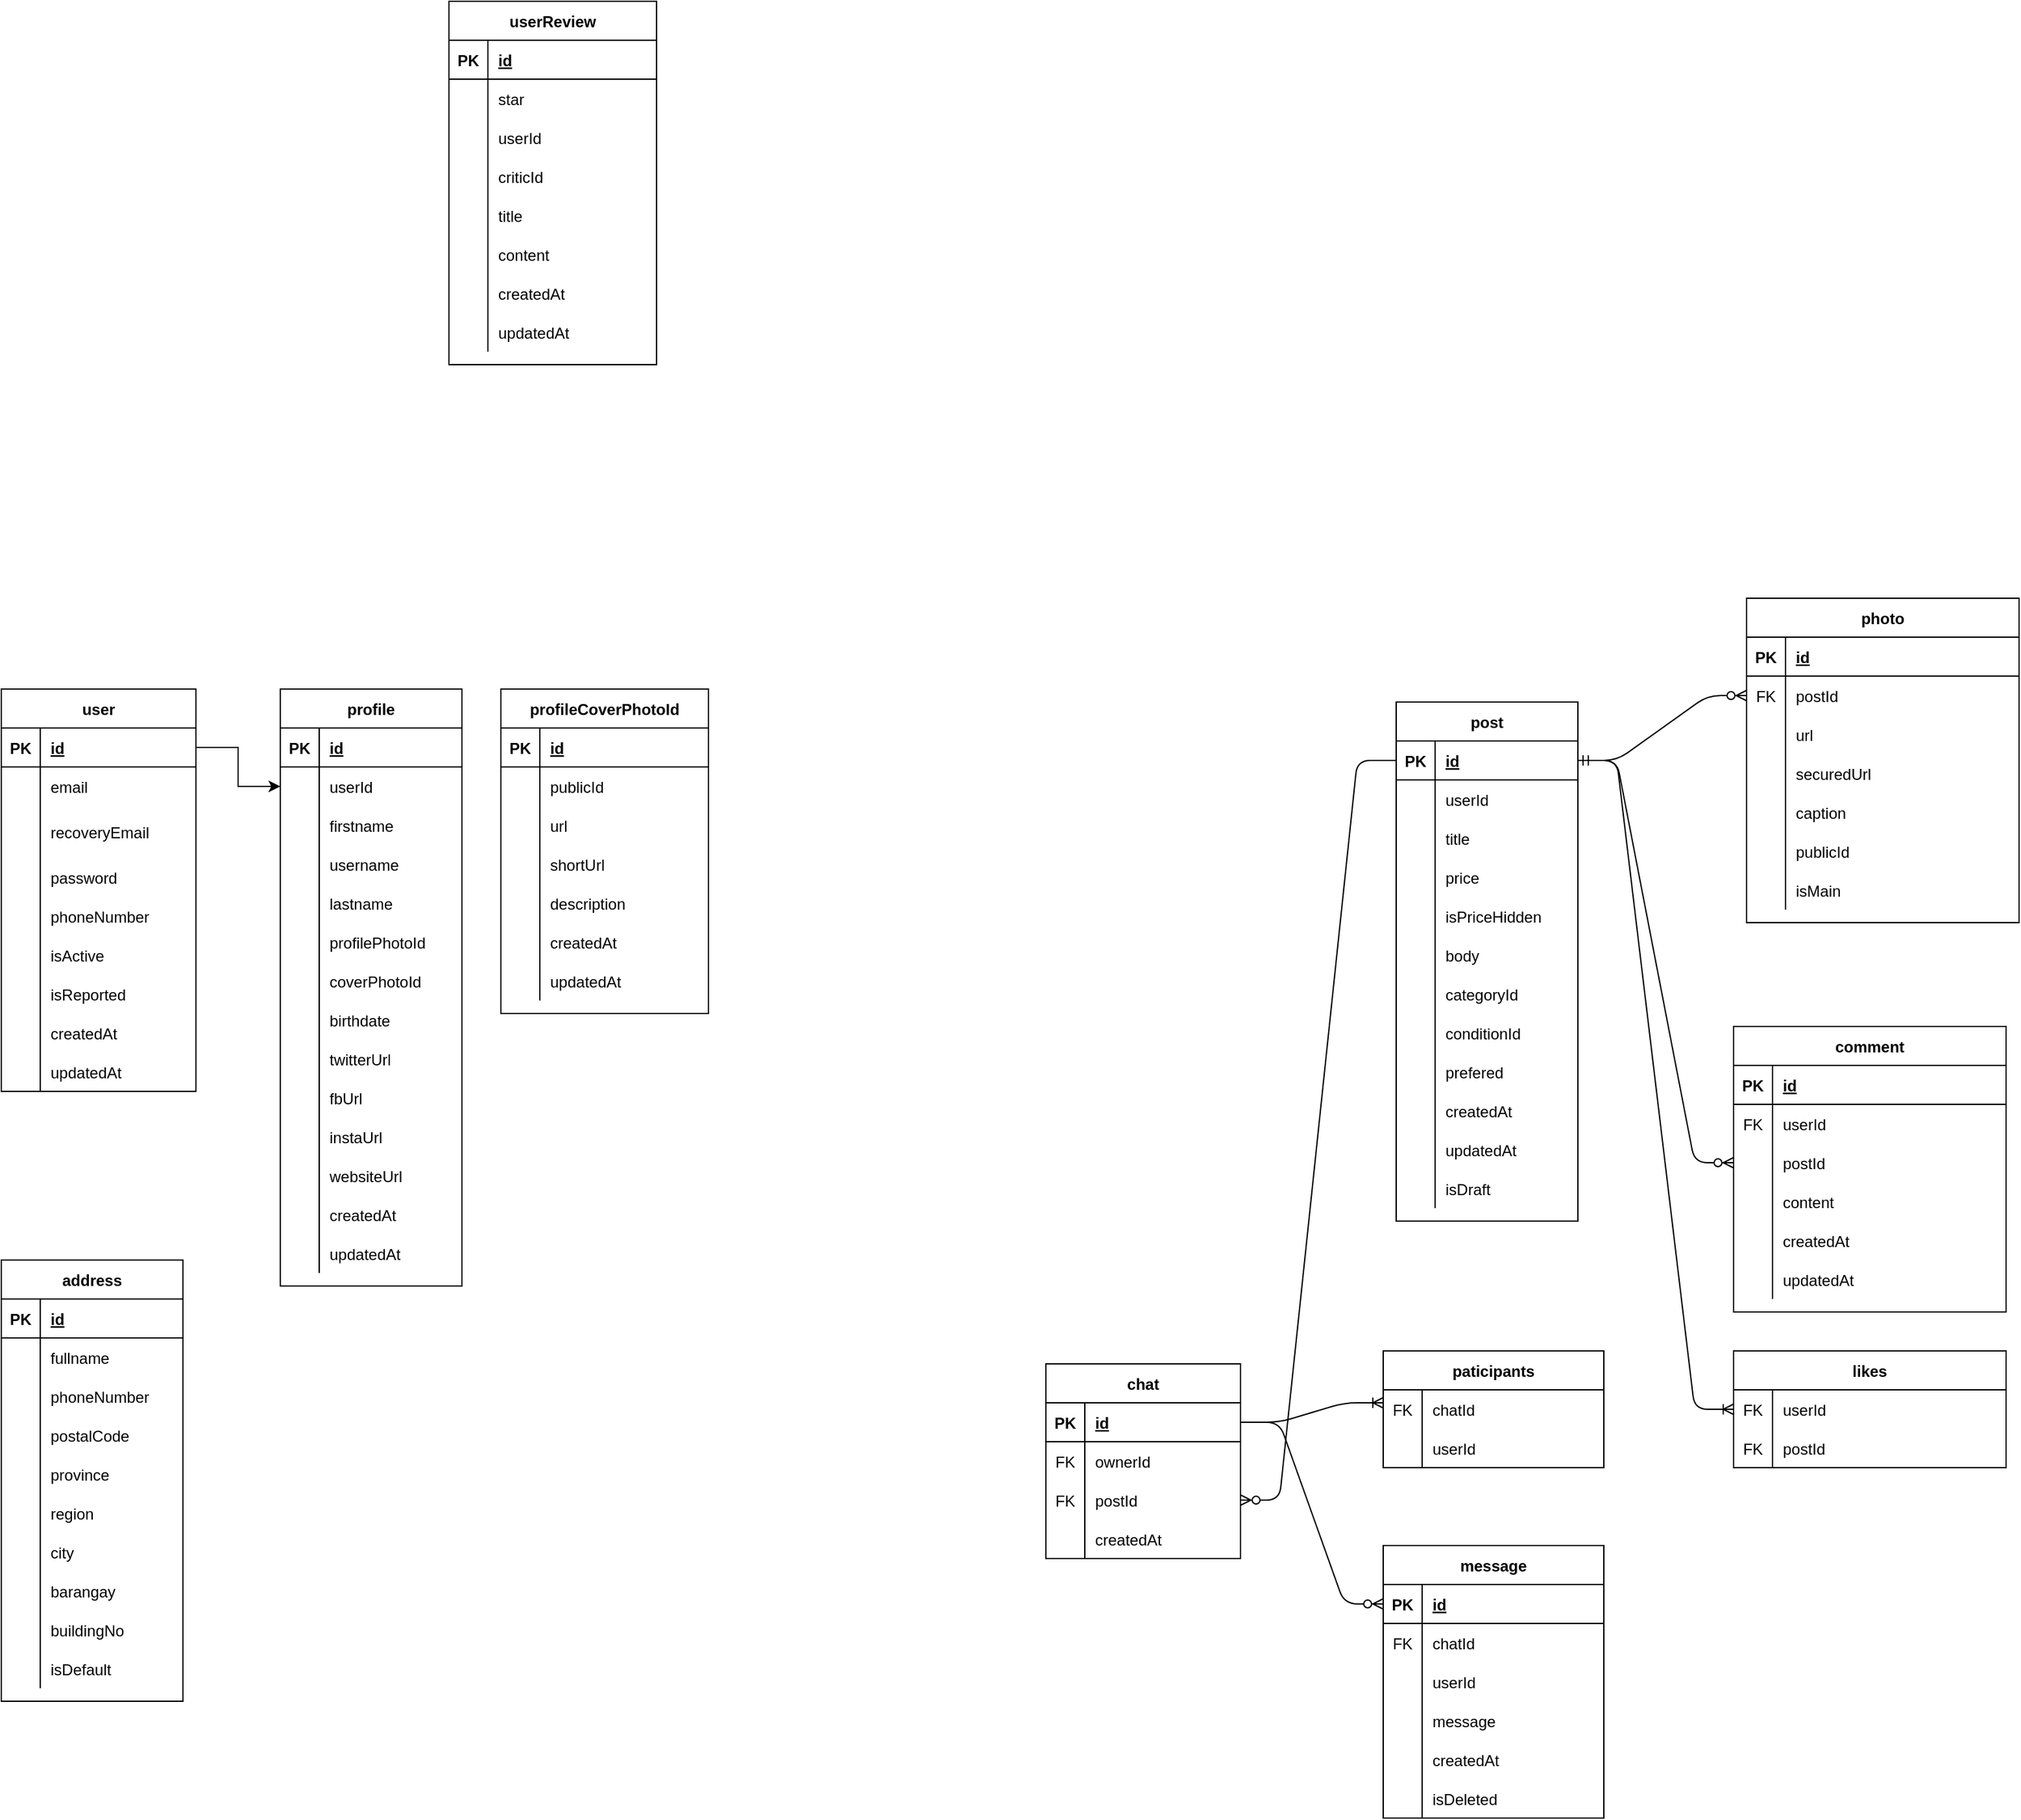 <mxfile version="13.7.9" type="device"><diagram id="R2lEEEUBdFMjLlhIrx00" name="Page-1"><mxGraphModel dx="677" dy="1491" grid="1" gridSize="10" guides="1" tooltips="1" connect="1" arrows="1" fold="1" page="1" pageScale="1" pageWidth="850" pageHeight="1100" math="0" shadow="0" extFonts="Permanent Marker^https://fonts.googleapis.com/css?family=Permanent+Marker"><root><mxCell id="0"/><mxCell id="1" parent="0"/><mxCell id="xanWyLyvFcqbYAAIP2lX-155" value="" style="edgeStyle=entityRelationEdgeStyle;fontSize=12;html=1;endArrow=ERzeroToMany;startArrow=ERmandOne;exitX=1;exitY=0.5;exitDx=0;exitDy=0;entryX=0;entryY=0.5;entryDx=0;entryDy=0;" parent="1" source="xanWyLyvFcqbYAAIP2lX-124" target="xanWyLyvFcqbYAAIP2lX-34" edge="1"><mxGeometry width="100" height="100" relative="1" as="geometry"><mxPoint x="1350" y="250" as="sourcePoint"/><mxPoint x="1450" y="150" as="targetPoint"/></mxGeometry></mxCell><mxCell id="xanWyLyvFcqbYAAIP2lX-175" value="" style="edgeStyle=entityRelationEdgeStyle;fontSize=12;html=1;endArrow=ERzeroToMany;endFill=1;entryX=0;entryY=0.5;entryDx=0;entryDy=0;exitX=1;exitY=0.5;exitDx=0;exitDy=0;" parent="1" source="xanWyLyvFcqbYAAIP2lX-124" target="xanWyLyvFcqbYAAIP2lX-163" edge="1"><mxGeometry width="100" height="100" relative="1" as="geometry"><mxPoint x="1355" y="430" as="sourcePoint"/><mxPoint x="1455" y="330" as="targetPoint"/></mxGeometry></mxCell><mxCell id="xanWyLyvFcqbYAAIP2lX-195" value="" style="edgeStyle=entityRelationEdgeStyle;fontSize=12;html=1;endArrow=ERoneToMany;entryX=0;entryY=0.5;entryDx=0;entryDy=0;exitX=1;exitY=0.5;exitDx=0;exitDy=0;" parent="1" source="xanWyLyvFcqbYAAIP2lX-124" target="xanWyLyvFcqbYAAIP2lX-180" edge="1"><mxGeometry width="100" height="100" relative="1" as="geometry"><mxPoint x="1250" y="410" as="sourcePoint"/><mxPoint x="1350" y="310" as="targetPoint"/></mxGeometry></mxCell><mxCell id="C-vyLk0tnHw3VtMMgP7b-2" value="profile" style="shape=table;startSize=30;container=1;collapsible=1;childLayout=tableLayout;fixedRows=1;rowLines=0;fontStyle=1;align=center;resizeLast=1;" parent="1" vertex="1"><mxGeometry x="330" y="100" width="140" height="460" as="geometry"/></mxCell><mxCell id="C-vyLk0tnHw3VtMMgP7b-3" value="" style="shape=partialRectangle;collapsible=0;dropTarget=0;pointerEvents=0;fillColor=none;points=[[0,0.5],[1,0.5]];portConstraint=eastwest;top=0;left=0;right=0;bottom=1;" parent="C-vyLk0tnHw3VtMMgP7b-2" vertex="1"><mxGeometry y="30" width="140" height="30" as="geometry"/></mxCell><mxCell id="C-vyLk0tnHw3VtMMgP7b-4" value="PK" style="shape=partialRectangle;overflow=hidden;connectable=0;fillColor=none;top=0;left=0;bottom=0;right=0;fontStyle=1;" parent="C-vyLk0tnHw3VtMMgP7b-3" vertex="1"><mxGeometry width="30" height="30" as="geometry"/></mxCell><mxCell id="C-vyLk0tnHw3VtMMgP7b-5" value="id" style="shape=partialRectangle;overflow=hidden;connectable=0;fillColor=none;top=0;left=0;bottom=0;right=0;align=left;spacingLeft=6;fontStyle=5;" parent="C-vyLk0tnHw3VtMMgP7b-3" vertex="1"><mxGeometry x="30" width="110" height="30" as="geometry"/></mxCell><mxCell id="xanWyLyvFcqbYAAIP2lX-197" value="" style="shape=partialRectangle;collapsible=0;dropTarget=0;pointerEvents=0;fillColor=none;points=[[0,0.5],[1,0.5]];portConstraint=eastwest;top=0;left=0;right=0;bottom=0;" parent="C-vyLk0tnHw3VtMMgP7b-2" vertex="1"><mxGeometry y="60" width="140" height="30" as="geometry"/></mxCell><mxCell id="xanWyLyvFcqbYAAIP2lX-198" value="" style="shape=partialRectangle;overflow=hidden;connectable=0;fillColor=none;top=0;left=0;bottom=0;right=0;" parent="xanWyLyvFcqbYAAIP2lX-197" vertex="1"><mxGeometry width="30" height="30" as="geometry"/></mxCell><mxCell id="xanWyLyvFcqbYAAIP2lX-199" value="userId" style="shape=partialRectangle;overflow=hidden;connectable=0;fillColor=none;top=0;left=0;bottom=0;right=0;align=left;spacingLeft=6;" parent="xanWyLyvFcqbYAAIP2lX-197" vertex="1"><mxGeometry x="30" width="110" height="30" as="geometry"/></mxCell><mxCell id="C-vyLk0tnHw3VtMMgP7b-6" value="" style="shape=partialRectangle;collapsible=0;dropTarget=0;pointerEvents=0;fillColor=none;points=[[0,0.5],[1,0.5]];portConstraint=eastwest;top=0;left=0;right=0;bottom=0;" parent="C-vyLk0tnHw3VtMMgP7b-2" vertex="1"><mxGeometry y="90" width="140" height="30" as="geometry"/></mxCell><mxCell id="C-vyLk0tnHw3VtMMgP7b-7" value="" style="shape=partialRectangle;overflow=hidden;connectable=0;fillColor=none;top=0;left=0;bottom=0;right=0;" parent="C-vyLk0tnHw3VtMMgP7b-6" vertex="1"><mxGeometry width="30" height="30" as="geometry"/></mxCell><mxCell id="C-vyLk0tnHw3VtMMgP7b-8" value="firstname" style="shape=partialRectangle;overflow=hidden;connectable=0;fillColor=none;top=0;left=0;bottom=0;right=0;align=left;spacingLeft=6;" parent="C-vyLk0tnHw3VtMMgP7b-6" vertex="1"><mxGeometry x="30" width="110" height="30" as="geometry"/></mxCell><mxCell id="xanWyLyvFcqbYAAIP2lX-204" value="" style="shape=partialRectangle;collapsible=0;dropTarget=0;pointerEvents=0;fillColor=none;points=[[0,0.5],[1,0.5]];portConstraint=eastwest;top=0;left=0;right=0;bottom=0;" parent="C-vyLk0tnHw3VtMMgP7b-2" vertex="1"><mxGeometry y="120" width="140" height="30" as="geometry"/></mxCell><mxCell id="xanWyLyvFcqbYAAIP2lX-205" value="" style="shape=partialRectangle;overflow=hidden;connectable=0;fillColor=none;top=0;left=0;bottom=0;right=0;" parent="xanWyLyvFcqbYAAIP2lX-204" vertex="1"><mxGeometry width="30" height="30" as="geometry"/></mxCell><mxCell id="xanWyLyvFcqbYAAIP2lX-206" value="username" style="shape=partialRectangle;overflow=hidden;connectable=0;fillColor=none;top=0;left=0;bottom=0;right=0;align=left;spacingLeft=6;" parent="xanWyLyvFcqbYAAIP2lX-204" vertex="1"><mxGeometry x="30" width="110" height="30" as="geometry"/></mxCell><mxCell id="C-vyLk0tnHw3VtMMgP7b-9" value="" style="shape=partialRectangle;collapsible=0;dropTarget=0;pointerEvents=0;fillColor=none;points=[[0,0.5],[1,0.5]];portConstraint=eastwest;top=0;left=0;right=0;bottom=0;" parent="C-vyLk0tnHw3VtMMgP7b-2" vertex="1"><mxGeometry y="150" width="140" height="30" as="geometry"/></mxCell><mxCell id="C-vyLk0tnHw3VtMMgP7b-10" value="" style="shape=partialRectangle;overflow=hidden;connectable=0;fillColor=none;top=0;left=0;bottom=0;right=0;" parent="C-vyLk0tnHw3VtMMgP7b-9" vertex="1"><mxGeometry width="30" height="30" as="geometry"/></mxCell><mxCell id="C-vyLk0tnHw3VtMMgP7b-11" value="lastname" style="shape=partialRectangle;overflow=hidden;connectable=0;fillColor=none;top=0;left=0;bottom=0;right=0;align=left;spacingLeft=6;" parent="C-vyLk0tnHw3VtMMgP7b-9" vertex="1"><mxGeometry x="30" width="110" height="30" as="geometry"/></mxCell><mxCell id="xanWyLyvFcqbYAAIP2lX-28" value="" style="shape=partialRectangle;collapsible=0;dropTarget=0;pointerEvents=0;fillColor=none;points=[[0,0.5],[1,0.5]];portConstraint=eastwest;top=0;left=0;right=0;bottom=0;" parent="C-vyLk0tnHw3VtMMgP7b-2" vertex="1"><mxGeometry y="180" width="140" height="30" as="geometry"/></mxCell><mxCell id="xanWyLyvFcqbYAAIP2lX-29" value="" style="shape=partialRectangle;overflow=hidden;connectable=0;fillColor=none;top=0;left=0;bottom=0;right=0;" parent="xanWyLyvFcqbYAAIP2lX-28" vertex="1"><mxGeometry width="30" height="30" as="geometry"/></mxCell><mxCell id="xanWyLyvFcqbYAAIP2lX-30" value="profilePhotoId" style="shape=partialRectangle;overflow=hidden;connectable=0;fillColor=none;top=0;left=0;bottom=0;right=0;align=left;spacingLeft=6;" parent="xanWyLyvFcqbYAAIP2lX-28" vertex="1"><mxGeometry x="30" width="110" height="30" as="geometry"/></mxCell><mxCell id="xanWyLyvFcqbYAAIP2lX-57" value="" style="shape=partialRectangle;collapsible=0;dropTarget=0;pointerEvents=0;fillColor=none;points=[[0,0.5],[1,0.5]];portConstraint=eastwest;top=0;left=0;right=0;bottom=0;" parent="C-vyLk0tnHw3VtMMgP7b-2" vertex="1"><mxGeometry y="210" width="140" height="30" as="geometry"/></mxCell><mxCell id="xanWyLyvFcqbYAAIP2lX-58" value="" style="shape=partialRectangle;overflow=hidden;connectable=0;fillColor=none;top=0;left=0;bottom=0;right=0;" parent="xanWyLyvFcqbYAAIP2lX-57" vertex="1"><mxGeometry width="30" height="30" as="geometry"/></mxCell><mxCell id="xanWyLyvFcqbYAAIP2lX-59" value="coverPhotoId" style="shape=partialRectangle;overflow=hidden;connectable=0;fillColor=none;top=0;left=0;bottom=0;right=0;align=left;spacingLeft=6;" parent="xanWyLyvFcqbYAAIP2lX-57" vertex="1"><mxGeometry x="30" width="110" height="30" as="geometry"/></mxCell><mxCell id="xanWyLyvFcqbYAAIP2lX-77" value="" style="shape=partialRectangle;collapsible=0;dropTarget=0;pointerEvents=0;fillColor=none;points=[[0,0.5],[1,0.5]];portConstraint=eastwest;top=0;left=0;right=0;bottom=0;" parent="C-vyLk0tnHw3VtMMgP7b-2" vertex="1"><mxGeometry y="240" width="140" height="30" as="geometry"/></mxCell><mxCell id="xanWyLyvFcqbYAAIP2lX-78" value="" style="shape=partialRectangle;overflow=hidden;connectable=0;fillColor=none;top=0;left=0;bottom=0;right=0;" parent="xanWyLyvFcqbYAAIP2lX-77" vertex="1"><mxGeometry width="30" height="30" as="geometry"/></mxCell><mxCell id="xanWyLyvFcqbYAAIP2lX-79" value="birthdate" style="shape=partialRectangle;overflow=hidden;connectable=0;fillColor=none;top=0;left=0;bottom=0;right=0;align=left;spacingLeft=6;" parent="xanWyLyvFcqbYAAIP2lX-77" vertex="1"><mxGeometry x="30" width="110" height="30" as="geometry"/></mxCell><mxCell id="xanWyLyvFcqbYAAIP2lX-80" value="" style="shape=partialRectangle;collapsible=0;dropTarget=0;pointerEvents=0;fillColor=none;points=[[0,0.5],[1,0.5]];portConstraint=eastwest;top=0;left=0;right=0;bottom=0;" parent="C-vyLk0tnHw3VtMMgP7b-2" vertex="1"><mxGeometry y="270" width="140" height="30" as="geometry"/></mxCell><mxCell id="xanWyLyvFcqbYAAIP2lX-81" value="" style="shape=partialRectangle;overflow=hidden;connectable=0;fillColor=none;top=0;left=0;bottom=0;right=0;" parent="xanWyLyvFcqbYAAIP2lX-80" vertex="1"><mxGeometry width="30" height="30" as="geometry"/></mxCell><mxCell id="xanWyLyvFcqbYAAIP2lX-82" value="twitterUrl" style="shape=partialRectangle;overflow=hidden;connectable=0;fillColor=none;top=0;left=0;bottom=0;right=0;align=left;spacingLeft=6;" parent="xanWyLyvFcqbYAAIP2lX-80" vertex="1"><mxGeometry x="30" width="110" height="30" as="geometry"/></mxCell><mxCell id="xanWyLyvFcqbYAAIP2lX-83" value="" style="shape=partialRectangle;collapsible=0;dropTarget=0;pointerEvents=0;fillColor=none;points=[[0,0.5],[1,0.5]];portConstraint=eastwest;top=0;left=0;right=0;bottom=0;" parent="C-vyLk0tnHw3VtMMgP7b-2" vertex="1"><mxGeometry y="300" width="140" height="30" as="geometry"/></mxCell><mxCell id="xanWyLyvFcqbYAAIP2lX-84" value="" style="shape=partialRectangle;overflow=hidden;connectable=0;fillColor=none;top=0;left=0;bottom=0;right=0;" parent="xanWyLyvFcqbYAAIP2lX-83" vertex="1"><mxGeometry width="30" height="30" as="geometry"/></mxCell><mxCell id="xanWyLyvFcqbYAAIP2lX-85" value="fbUrl" style="shape=partialRectangle;overflow=hidden;connectable=0;fillColor=none;top=0;left=0;bottom=0;right=0;align=left;spacingLeft=6;" parent="xanWyLyvFcqbYAAIP2lX-83" vertex="1"><mxGeometry x="30" width="110" height="30" as="geometry"/></mxCell><mxCell id="xanWyLyvFcqbYAAIP2lX-86" value="" style="shape=partialRectangle;collapsible=0;dropTarget=0;pointerEvents=0;fillColor=none;points=[[0,0.5],[1,0.5]];portConstraint=eastwest;top=0;left=0;right=0;bottom=0;" parent="C-vyLk0tnHw3VtMMgP7b-2" vertex="1"><mxGeometry y="330" width="140" height="30" as="geometry"/></mxCell><mxCell id="xanWyLyvFcqbYAAIP2lX-87" value="" style="shape=partialRectangle;overflow=hidden;connectable=0;fillColor=none;top=0;left=0;bottom=0;right=0;" parent="xanWyLyvFcqbYAAIP2lX-86" vertex="1"><mxGeometry width="30" height="30" as="geometry"/></mxCell><mxCell id="xanWyLyvFcqbYAAIP2lX-88" value="instaUrl" style="shape=partialRectangle;overflow=hidden;connectable=0;fillColor=none;top=0;left=0;bottom=0;right=0;align=left;spacingLeft=6;" parent="xanWyLyvFcqbYAAIP2lX-86" vertex="1"><mxGeometry x="30" width="110" height="30" as="geometry"/></mxCell><mxCell id="xanWyLyvFcqbYAAIP2lX-89" value="" style="shape=partialRectangle;collapsible=0;dropTarget=0;pointerEvents=0;fillColor=none;points=[[0,0.5],[1,0.5]];portConstraint=eastwest;top=0;left=0;right=0;bottom=0;" parent="C-vyLk0tnHw3VtMMgP7b-2" vertex="1"><mxGeometry y="360" width="140" height="30" as="geometry"/></mxCell><mxCell id="xanWyLyvFcqbYAAIP2lX-90" value="" style="shape=partialRectangle;overflow=hidden;connectable=0;fillColor=none;top=0;left=0;bottom=0;right=0;" parent="xanWyLyvFcqbYAAIP2lX-89" vertex="1"><mxGeometry width="30" height="30" as="geometry"/></mxCell><mxCell id="xanWyLyvFcqbYAAIP2lX-91" value="websiteUrl" style="shape=partialRectangle;overflow=hidden;connectable=0;fillColor=none;top=0;left=0;bottom=0;right=0;align=left;spacingLeft=6;" parent="xanWyLyvFcqbYAAIP2lX-89" vertex="1"><mxGeometry x="30" width="110" height="30" as="geometry"/></mxCell><mxCell id="xanWyLyvFcqbYAAIP2lX-213" value="" style="shape=partialRectangle;collapsible=0;dropTarget=0;pointerEvents=0;fillColor=none;points=[[0,0.5],[1,0.5]];portConstraint=eastwest;top=0;left=0;right=0;bottom=0;" parent="C-vyLk0tnHw3VtMMgP7b-2" vertex="1"><mxGeometry y="390" width="140" height="30" as="geometry"/></mxCell><mxCell id="xanWyLyvFcqbYAAIP2lX-214" value="" style="shape=partialRectangle;overflow=hidden;connectable=0;fillColor=none;top=0;left=0;bottom=0;right=0;" parent="xanWyLyvFcqbYAAIP2lX-213" vertex="1"><mxGeometry width="30" height="30" as="geometry"/></mxCell><mxCell id="xanWyLyvFcqbYAAIP2lX-215" value="createdAt" style="shape=partialRectangle;overflow=hidden;connectable=0;fillColor=none;top=0;left=0;bottom=0;right=0;align=left;spacingLeft=6;" parent="xanWyLyvFcqbYAAIP2lX-213" vertex="1"><mxGeometry x="30" width="110" height="30" as="geometry"/></mxCell><mxCell id="xanWyLyvFcqbYAAIP2lX-216" value="" style="shape=partialRectangle;collapsible=0;dropTarget=0;pointerEvents=0;fillColor=none;points=[[0,0.5],[1,0.5]];portConstraint=eastwest;top=0;left=0;right=0;bottom=0;" parent="C-vyLk0tnHw3VtMMgP7b-2" vertex="1"><mxGeometry y="420" width="140" height="30" as="geometry"/></mxCell><mxCell id="xanWyLyvFcqbYAAIP2lX-217" value="" style="shape=partialRectangle;overflow=hidden;connectable=0;fillColor=none;top=0;left=0;bottom=0;right=0;" parent="xanWyLyvFcqbYAAIP2lX-216" vertex="1"><mxGeometry width="30" height="30" as="geometry"/></mxCell><mxCell id="xanWyLyvFcqbYAAIP2lX-218" value="updatedAt" style="shape=partialRectangle;overflow=hidden;connectable=0;fillColor=none;top=0;left=0;bottom=0;right=0;align=left;spacingLeft=6;" parent="xanWyLyvFcqbYAAIP2lX-216" vertex="1"><mxGeometry x="30" width="110" height="30" as="geometry"/></mxCell><mxCell id="C-vyLk0tnHw3VtMMgP7b-23" value="user" style="shape=table;startSize=30;container=1;collapsible=1;childLayout=tableLayout;fixedRows=1;rowLines=0;fontStyle=1;align=center;resizeLast=1;" parent="1" vertex="1"><mxGeometry x="115" y="100" width="150" height="310" as="geometry"/></mxCell><mxCell id="C-vyLk0tnHw3VtMMgP7b-24" value="" style="shape=partialRectangle;collapsible=0;dropTarget=0;pointerEvents=0;fillColor=none;points=[[0,0.5],[1,0.5]];portConstraint=eastwest;top=0;left=0;right=0;bottom=1;" parent="C-vyLk0tnHw3VtMMgP7b-23" vertex="1"><mxGeometry y="30" width="150" height="30" as="geometry"/></mxCell><mxCell id="C-vyLk0tnHw3VtMMgP7b-25" value="PK" style="shape=partialRectangle;overflow=hidden;connectable=0;fillColor=none;top=0;left=0;bottom=0;right=0;fontStyle=1;" parent="C-vyLk0tnHw3VtMMgP7b-24" vertex="1"><mxGeometry width="30" height="30" as="geometry"/></mxCell><mxCell id="C-vyLk0tnHw3VtMMgP7b-26" value="id" style="shape=partialRectangle;overflow=hidden;connectable=0;fillColor=none;top=0;left=0;bottom=0;right=0;align=left;spacingLeft=6;fontStyle=5;" parent="C-vyLk0tnHw3VtMMgP7b-24" vertex="1"><mxGeometry x="30" width="120" height="30" as="geometry"/></mxCell><mxCell id="C-vyLk0tnHw3VtMMgP7b-27" value="" style="shape=partialRectangle;collapsible=0;dropTarget=0;pointerEvents=0;fillColor=none;points=[[0,0.5],[1,0.5]];portConstraint=eastwest;top=0;left=0;right=0;bottom=0;" parent="C-vyLk0tnHw3VtMMgP7b-23" vertex="1"><mxGeometry y="60" width="150" height="30" as="geometry"/></mxCell><mxCell id="C-vyLk0tnHw3VtMMgP7b-28" value="" style="shape=partialRectangle;overflow=hidden;connectable=0;fillColor=none;top=0;left=0;bottom=0;right=0;" parent="C-vyLk0tnHw3VtMMgP7b-27" vertex="1"><mxGeometry width="30" height="30" as="geometry"/></mxCell><mxCell id="C-vyLk0tnHw3VtMMgP7b-29" value="email" style="shape=partialRectangle;overflow=hidden;connectable=0;fillColor=none;top=0;left=0;bottom=0;right=0;align=left;spacingLeft=6;" parent="C-vyLk0tnHw3VtMMgP7b-27" vertex="1"><mxGeometry x="30" width="120" height="30" as="geometry"/></mxCell><mxCell id="xanWyLyvFcqbYAAIP2lX-25" value="" style="shape=partialRectangle;collapsible=0;dropTarget=0;pointerEvents=0;fillColor=none;points=[[0,0.5],[1,0.5]];portConstraint=eastwest;top=0;left=0;right=0;bottom=0;" parent="C-vyLk0tnHw3VtMMgP7b-23" vertex="1"><mxGeometry y="90" width="150" height="40" as="geometry"/></mxCell><mxCell id="xanWyLyvFcqbYAAIP2lX-26" value="" style="shape=partialRectangle;overflow=hidden;connectable=0;fillColor=none;top=0;left=0;bottom=0;right=0;" parent="xanWyLyvFcqbYAAIP2lX-25" vertex="1"><mxGeometry width="30" height="40" as="geometry"/></mxCell><mxCell id="xanWyLyvFcqbYAAIP2lX-27" value="recoveryEmail" style="shape=partialRectangle;overflow=hidden;connectable=0;fillColor=none;top=0;left=0;bottom=0;right=0;align=left;spacingLeft=6;" parent="xanWyLyvFcqbYAAIP2lX-25" vertex="1"><mxGeometry x="30" width="120" height="40" as="geometry"/></mxCell><mxCell id="xanWyLyvFcqbYAAIP2lX-1" value="" style="shape=partialRectangle;collapsible=0;dropTarget=0;pointerEvents=0;fillColor=none;points=[[0,0.5],[1,0.5]];portConstraint=eastwest;top=0;left=0;right=0;bottom=0;" parent="C-vyLk0tnHw3VtMMgP7b-23" vertex="1"><mxGeometry y="130" width="150" height="30" as="geometry"/></mxCell><mxCell id="xanWyLyvFcqbYAAIP2lX-2" value="" style="shape=partialRectangle;overflow=hidden;connectable=0;fillColor=none;top=0;left=0;bottom=0;right=0;" parent="xanWyLyvFcqbYAAIP2lX-1" vertex="1"><mxGeometry width="30" height="30" as="geometry"/></mxCell><mxCell id="xanWyLyvFcqbYAAIP2lX-3" value="password" style="shape=partialRectangle;overflow=hidden;connectable=0;fillColor=none;top=0;left=0;bottom=0;right=0;align=left;spacingLeft=6;" parent="xanWyLyvFcqbYAAIP2lX-1" vertex="1"><mxGeometry x="30" width="120" height="30" as="geometry"/></mxCell><mxCell id="xanWyLyvFcqbYAAIP2lX-16" value="" style="shape=partialRectangle;collapsible=0;dropTarget=0;pointerEvents=0;fillColor=none;points=[[0,0.5],[1,0.5]];portConstraint=eastwest;top=0;left=0;right=0;bottom=0;" parent="C-vyLk0tnHw3VtMMgP7b-23" vertex="1"><mxGeometry y="160" width="150" height="30" as="geometry"/></mxCell><mxCell id="xanWyLyvFcqbYAAIP2lX-17" value="" style="shape=partialRectangle;overflow=hidden;connectable=0;fillColor=none;top=0;left=0;bottom=0;right=0;" parent="xanWyLyvFcqbYAAIP2lX-16" vertex="1"><mxGeometry width="30" height="30" as="geometry"/></mxCell><mxCell id="xanWyLyvFcqbYAAIP2lX-18" value="phoneNumber" style="shape=partialRectangle;overflow=hidden;connectable=0;fillColor=none;top=0;left=0;bottom=0;right=0;align=left;spacingLeft=6;" parent="xanWyLyvFcqbYAAIP2lX-16" vertex="1"><mxGeometry x="30" width="120" height="30" as="geometry"/></mxCell><mxCell id="xanWyLyvFcqbYAAIP2lX-4" value="" style="shape=partialRectangle;collapsible=0;dropTarget=0;pointerEvents=0;fillColor=none;points=[[0,0.5],[1,0.5]];portConstraint=eastwest;top=0;left=0;right=0;bottom=0;" parent="C-vyLk0tnHw3VtMMgP7b-23" vertex="1"><mxGeometry y="190" width="150" height="30" as="geometry"/></mxCell><mxCell id="xanWyLyvFcqbYAAIP2lX-5" value="" style="shape=partialRectangle;overflow=hidden;connectable=0;fillColor=none;top=0;left=0;bottom=0;right=0;" parent="xanWyLyvFcqbYAAIP2lX-4" vertex="1"><mxGeometry width="30" height="30" as="geometry"/></mxCell><mxCell id="xanWyLyvFcqbYAAIP2lX-6" value="isActive" style="shape=partialRectangle;overflow=hidden;connectable=0;fillColor=none;top=0;left=0;bottom=0;right=0;align=left;spacingLeft=6;" parent="xanWyLyvFcqbYAAIP2lX-4" vertex="1"><mxGeometry x="30" width="120" height="30" as="geometry"/></mxCell><mxCell id="xanWyLyvFcqbYAAIP2lX-7" value="" style="shape=partialRectangle;collapsible=0;dropTarget=0;pointerEvents=0;fillColor=none;points=[[0,0.5],[1,0.5]];portConstraint=eastwest;top=0;left=0;right=0;bottom=0;" parent="C-vyLk0tnHw3VtMMgP7b-23" vertex="1"><mxGeometry y="220" width="150" height="30" as="geometry"/></mxCell><mxCell id="xanWyLyvFcqbYAAIP2lX-8" value="" style="shape=partialRectangle;overflow=hidden;connectable=0;fillColor=none;top=0;left=0;bottom=0;right=0;" parent="xanWyLyvFcqbYAAIP2lX-7" vertex="1"><mxGeometry width="30" height="30" as="geometry"/></mxCell><mxCell id="xanWyLyvFcqbYAAIP2lX-9" value="isReported" style="shape=partialRectangle;overflow=hidden;connectable=0;fillColor=none;top=0;left=0;bottom=0;right=0;align=left;spacingLeft=6;" parent="xanWyLyvFcqbYAAIP2lX-7" vertex="1"><mxGeometry x="30" width="120" height="30" as="geometry"/></mxCell><mxCell id="xanWyLyvFcqbYAAIP2lX-10" value="" style="shape=partialRectangle;collapsible=0;dropTarget=0;pointerEvents=0;fillColor=none;points=[[0,0.5],[1,0.5]];portConstraint=eastwest;top=0;left=0;right=0;bottom=0;" parent="C-vyLk0tnHw3VtMMgP7b-23" vertex="1"><mxGeometry y="250" width="150" height="30" as="geometry"/></mxCell><mxCell id="xanWyLyvFcqbYAAIP2lX-11" value="" style="shape=partialRectangle;overflow=hidden;connectable=0;fillColor=none;top=0;left=0;bottom=0;right=0;" parent="xanWyLyvFcqbYAAIP2lX-10" vertex="1"><mxGeometry width="30" height="30" as="geometry"/></mxCell><mxCell id="xanWyLyvFcqbYAAIP2lX-12" value="createdAt" style="shape=partialRectangle;overflow=hidden;connectable=0;fillColor=none;top=0;left=0;bottom=0;right=0;align=left;spacingLeft=6;" parent="xanWyLyvFcqbYAAIP2lX-10" vertex="1"><mxGeometry x="30" width="120" height="30" as="geometry"/></mxCell><mxCell id="xanWyLyvFcqbYAAIP2lX-19" value="" style="shape=partialRectangle;collapsible=0;dropTarget=0;pointerEvents=0;fillColor=none;points=[[0,0.5],[1,0.5]];portConstraint=eastwest;top=0;left=0;right=0;bottom=0;" parent="C-vyLk0tnHw3VtMMgP7b-23" vertex="1"><mxGeometry y="280" width="150" height="30" as="geometry"/></mxCell><mxCell id="xanWyLyvFcqbYAAIP2lX-20" value="" style="shape=partialRectangle;overflow=hidden;connectable=0;fillColor=none;top=0;left=0;bottom=0;right=0;" parent="xanWyLyvFcqbYAAIP2lX-19" vertex="1"><mxGeometry width="30" height="30" as="geometry"/></mxCell><mxCell id="xanWyLyvFcqbYAAIP2lX-21" value="updatedAt" style="shape=partialRectangle;overflow=hidden;connectable=0;fillColor=none;top=0;left=0;bottom=0;right=0;align=left;spacingLeft=6;" parent="xanWyLyvFcqbYAAIP2lX-19" vertex="1"><mxGeometry x="30" width="120" height="30" as="geometry"/></mxCell><mxCell id="xanWyLyvFcqbYAAIP2lX-201" style="edgeStyle=orthogonalEdgeStyle;rounded=0;orthogonalLoop=1;jettySize=auto;html=1;" parent="1" source="C-vyLk0tnHw3VtMMgP7b-24" target="xanWyLyvFcqbYAAIP2lX-197" edge="1"><mxGeometry relative="1" as="geometry"/></mxCell><mxCell id="xanWyLyvFcqbYAAIP2lX-294" value="userReview" style="shape=table;startSize=30;container=1;collapsible=1;childLayout=tableLayout;fixedRows=1;rowLines=0;fontStyle=1;align=center;resizeLast=1;" parent="1" vertex="1"><mxGeometry x="460" y="-430" width="160" height="280" as="geometry"/></mxCell><mxCell id="xanWyLyvFcqbYAAIP2lX-295" value="" style="shape=partialRectangle;collapsible=0;dropTarget=0;pointerEvents=0;fillColor=none;points=[[0,0.5],[1,0.5]];portConstraint=eastwest;top=0;left=0;right=0;bottom=1;" parent="xanWyLyvFcqbYAAIP2lX-294" vertex="1"><mxGeometry y="30" width="160" height="30" as="geometry"/></mxCell><mxCell id="xanWyLyvFcqbYAAIP2lX-296" value="PK" style="shape=partialRectangle;overflow=hidden;connectable=0;fillColor=none;top=0;left=0;bottom=0;right=0;fontStyle=1;" parent="xanWyLyvFcqbYAAIP2lX-295" vertex="1"><mxGeometry width="30" height="30" as="geometry"/></mxCell><mxCell id="xanWyLyvFcqbYAAIP2lX-297" value="id" style="shape=partialRectangle;overflow=hidden;connectable=0;fillColor=none;top=0;left=0;bottom=0;right=0;align=left;spacingLeft=6;fontStyle=5;" parent="xanWyLyvFcqbYAAIP2lX-295" vertex="1"><mxGeometry x="30" width="130" height="30" as="geometry"/></mxCell><mxCell id="xanWyLyvFcqbYAAIP2lX-298" value="" style="shape=partialRectangle;collapsible=0;dropTarget=0;pointerEvents=0;fillColor=none;points=[[0,0.5],[1,0.5]];portConstraint=eastwest;top=0;left=0;right=0;bottom=0;" parent="xanWyLyvFcqbYAAIP2lX-294" vertex="1"><mxGeometry y="60" width="160" height="30" as="geometry"/></mxCell><mxCell id="xanWyLyvFcqbYAAIP2lX-299" value="" style="shape=partialRectangle;overflow=hidden;connectable=0;fillColor=none;top=0;left=0;bottom=0;right=0;" parent="xanWyLyvFcqbYAAIP2lX-298" vertex="1"><mxGeometry width="30" height="30" as="geometry"/></mxCell><mxCell id="xanWyLyvFcqbYAAIP2lX-300" value="star" style="shape=partialRectangle;overflow=hidden;connectable=0;fillColor=none;top=0;left=0;bottom=0;right=0;align=left;spacingLeft=6;" parent="xanWyLyvFcqbYAAIP2lX-298" vertex="1"><mxGeometry x="30" width="130" height="30" as="geometry"/></mxCell><mxCell id="xanWyLyvFcqbYAAIP2lX-301" value="" style="shape=partialRectangle;collapsible=0;dropTarget=0;pointerEvents=0;fillColor=none;points=[[0,0.5],[1,0.5]];portConstraint=eastwest;top=0;left=0;right=0;bottom=0;" parent="xanWyLyvFcqbYAAIP2lX-294" vertex="1"><mxGeometry y="90" width="160" height="30" as="geometry"/></mxCell><mxCell id="xanWyLyvFcqbYAAIP2lX-302" value="" style="shape=partialRectangle;overflow=hidden;connectable=0;fillColor=none;top=0;left=0;bottom=0;right=0;" parent="xanWyLyvFcqbYAAIP2lX-301" vertex="1"><mxGeometry width="30" height="30" as="geometry"/></mxCell><mxCell id="xanWyLyvFcqbYAAIP2lX-303" value="userId" style="shape=partialRectangle;overflow=hidden;connectable=0;fillColor=none;top=0;left=0;bottom=0;right=0;align=left;spacingLeft=6;" parent="xanWyLyvFcqbYAAIP2lX-301" vertex="1"><mxGeometry x="30" width="130" height="30" as="geometry"/></mxCell><mxCell id="xanWyLyvFcqbYAAIP2lX-304" value="" style="shape=partialRectangle;collapsible=0;dropTarget=0;pointerEvents=0;fillColor=none;points=[[0,0.5],[1,0.5]];portConstraint=eastwest;top=0;left=0;right=0;bottom=0;" parent="xanWyLyvFcqbYAAIP2lX-294" vertex="1"><mxGeometry y="120" width="160" height="30" as="geometry"/></mxCell><mxCell id="xanWyLyvFcqbYAAIP2lX-305" value="" style="shape=partialRectangle;overflow=hidden;connectable=0;fillColor=none;top=0;left=0;bottom=0;right=0;" parent="xanWyLyvFcqbYAAIP2lX-304" vertex="1"><mxGeometry width="30" height="30" as="geometry"/></mxCell><mxCell id="xanWyLyvFcqbYAAIP2lX-306" value="criticId" style="shape=partialRectangle;overflow=hidden;connectable=0;fillColor=none;top=0;left=0;bottom=0;right=0;align=left;spacingLeft=6;" parent="xanWyLyvFcqbYAAIP2lX-304" vertex="1"><mxGeometry x="30" width="130" height="30" as="geometry"/></mxCell><mxCell id="xanWyLyvFcqbYAAIP2lX-307" value="" style="shape=partialRectangle;collapsible=0;dropTarget=0;pointerEvents=0;fillColor=none;points=[[0,0.5],[1,0.5]];portConstraint=eastwest;top=0;left=0;right=0;bottom=0;" parent="xanWyLyvFcqbYAAIP2lX-294" vertex="1"><mxGeometry y="150" width="160" height="30" as="geometry"/></mxCell><mxCell id="xanWyLyvFcqbYAAIP2lX-308" value="" style="shape=partialRectangle;overflow=hidden;connectable=0;fillColor=none;top=0;left=0;bottom=0;right=0;" parent="xanWyLyvFcqbYAAIP2lX-307" vertex="1"><mxGeometry width="30" height="30" as="geometry"/></mxCell><mxCell id="xanWyLyvFcqbYAAIP2lX-309" value="title" style="shape=partialRectangle;overflow=hidden;connectable=0;fillColor=none;top=0;left=0;bottom=0;right=0;align=left;spacingLeft=6;" parent="xanWyLyvFcqbYAAIP2lX-307" vertex="1"><mxGeometry x="30" width="130" height="30" as="geometry"/></mxCell><mxCell id="xanWyLyvFcqbYAAIP2lX-316" value="" style="shape=partialRectangle;collapsible=0;dropTarget=0;pointerEvents=0;fillColor=none;points=[[0,0.5],[1,0.5]];portConstraint=eastwest;top=0;left=0;right=0;bottom=0;" parent="xanWyLyvFcqbYAAIP2lX-294" vertex="1"><mxGeometry y="180" width="160" height="30" as="geometry"/></mxCell><mxCell id="xanWyLyvFcqbYAAIP2lX-317" value="" style="shape=partialRectangle;overflow=hidden;connectable=0;fillColor=none;top=0;left=0;bottom=0;right=0;" parent="xanWyLyvFcqbYAAIP2lX-316" vertex="1"><mxGeometry width="30" height="30" as="geometry"/></mxCell><mxCell id="xanWyLyvFcqbYAAIP2lX-318" value="content" style="shape=partialRectangle;overflow=hidden;connectable=0;fillColor=none;top=0;left=0;bottom=0;right=0;align=left;spacingLeft=6;" parent="xanWyLyvFcqbYAAIP2lX-316" vertex="1"><mxGeometry x="30" width="130" height="30" as="geometry"/></mxCell><mxCell id="xanWyLyvFcqbYAAIP2lX-310" value="" style="shape=partialRectangle;collapsible=0;dropTarget=0;pointerEvents=0;fillColor=none;points=[[0,0.5],[1,0.5]];portConstraint=eastwest;top=0;left=0;right=0;bottom=0;" parent="xanWyLyvFcqbYAAIP2lX-294" vertex="1"><mxGeometry y="210" width="160" height="30" as="geometry"/></mxCell><mxCell id="xanWyLyvFcqbYAAIP2lX-311" value="" style="shape=partialRectangle;overflow=hidden;connectable=0;fillColor=none;top=0;left=0;bottom=0;right=0;" parent="xanWyLyvFcqbYAAIP2lX-310" vertex="1"><mxGeometry width="30" height="30" as="geometry"/></mxCell><mxCell id="xanWyLyvFcqbYAAIP2lX-312" value="createdAt" style="shape=partialRectangle;overflow=hidden;connectable=0;fillColor=none;top=0;left=0;bottom=0;right=0;align=left;spacingLeft=6;" parent="xanWyLyvFcqbYAAIP2lX-310" vertex="1"><mxGeometry x="30" width="130" height="30" as="geometry"/></mxCell><mxCell id="xanWyLyvFcqbYAAIP2lX-313" value="" style="shape=partialRectangle;collapsible=0;dropTarget=0;pointerEvents=0;fillColor=none;points=[[0,0.5],[1,0.5]];portConstraint=eastwest;top=0;left=0;right=0;bottom=0;" parent="xanWyLyvFcqbYAAIP2lX-294" vertex="1"><mxGeometry y="240" width="160" height="30" as="geometry"/></mxCell><mxCell id="xanWyLyvFcqbYAAIP2lX-314" value="" style="shape=partialRectangle;overflow=hidden;connectable=0;fillColor=none;top=0;left=0;bottom=0;right=0;" parent="xanWyLyvFcqbYAAIP2lX-313" vertex="1"><mxGeometry width="30" height="30" as="geometry"/></mxCell><mxCell id="xanWyLyvFcqbYAAIP2lX-315" value="updatedAt" style="shape=partialRectangle;overflow=hidden;connectable=0;fillColor=none;top=0;left=0;bottom=0;right=0;align=left;spacingLeft=6;" parent="xanWyLyvFcqbYAAIP2lX-313" vertex="1"><mxGeometry x="30" width="130" height="30" as="geometry"/></mxCell><mxCell id="xanWyLyvFcqbYAAIP2lX-92" value="address" style="shape=table;startSize=30;container=1;collapsible=1;childLayout=tableLayout;fixedRows=1;rowLines=0;fontStyle=1;align=center;resizeLast=1;" parent="1" vertex="1"><mxGeometry x="115" y="540" width="140" height="340" as="geometry"/></mxCell><mxCell id="xanWyLyvFcqbYAAIP2lX-93" value="" style="shape=partialRectangle;collapsible=0;dropTarget=0;pointerEvents=0;fillColor=none;points=[[0,0.5],[1,0.5]];portConstraint=eastwest;top=0;left=0;right=0;bottom=1;" parent="xanWyLyvFcqbYAAIP2lX-92" vertex="1"><mxGeometry y="30" width="140" height="30" as="geometry"/></mxCell><mxCell id="xanWyLyvFcqbYAAIP2lX-94" value="PK" style="shape=partialRectangle;overflow=hidden;connectable=0;fillColor=none;top=0;left=0;bottom=0;right=0;fontStyle=1;" parent="xanWyLyvFcqbYAAIP2lX-93" vertex="1"><mxGeometry width="30" height="30" as="geometry"/></mxCell><mxCell id="xanWyLyvFcqbYAAIP2lX-95" value="id" style="shape=partialRectangle;overflow=hidden;connectable=0;fillColor=none;top=0;left=0;bottom=0;right=0;align=left;spacingLeft=6;fontStyle=5;" parent="xanWyLyvFcqbYAAIP2lX-93" vertex="1"><mxGeometry x="30" width="110" height="30" as="geometry"/></mxCell><mxCell id="xanWyLyvFcqbYAAIP2lX-96" value="" style="shape=partialRectangle;collapsible=0;dropTarget=0;pointerEvents=0;fillColor=none;points=[[0,0.5],[1,0.5]];portConstraint=eastwest;top=0;left=0;right=0;bottom=0;" parent="xanWyLyvFcqbYAAIP2lX-92" vertex="1"><mxGeometry y="60" width="140" height="30" as="geometry"/></mxCell><mxCell id="xanWyLyvFcqbYAAIP2lX-97" value="" style="shape=partialRectangle;overflow=hidden;connectable=0;fillColor=none;top=0;left=0;bottom=0;right=0;" parent="xanWyLyvFcqbYAAIP2lX-96" vertex="1"><mxGeometry width="30" height="30" as="geometry"/></mxCell><mxCell id="xanWyLyvFcqbYAAIP2lX-98" value="fullname" style="shape=partialRectangle;overflow=hidden;connectable=0;fillColor=none;top=0;left=0;bottom=0;right=0;align=left;spacingLeft=6;" parent="xanWyLyvFcqbYAAIP2lX-96" vertex="1"><mxGeometry x="30" width="110" height="30" as="geometry"/></mxCell><mxCell id="xanWyLyvFcqbYAAIP2lX-99" value="" style="shape=partialRectangle;collapsible=0;dropTarget=0;pointerEvents=0;fillColor=none;points=[[0,0.5],[1,0.5]];portConstraint=eastwest;top=0;left=0;right=0;bottom=0;" parent="xanWyLyvFcqbYAAIP2lX-92" vertex="1"><mxGeometry y="90" width="140" height="30" as="geometry"/></mxCell><mxCell id="xanWyLyvFcqbYAAIP2lX-100" value="" style="shape=partialRectangle;overflow=hidden;connectable=0;fillColor=none;top=0;left=0;bottom=0;right=0;" parent="xanWyLyvFcqbYAAIP2lX-99" vertex="1"><mxGeometry width="30" height="30" as="geometry"/></mxCell><mxCell id="xanWyLyvFcqbYAAIP2lX-101" value="phoneNumber" style="shape=partialRectangle;overflow=hidden;connectable=0;fillColor=none;top=0;left=0;bottom=0;right=0;align=left;spacingLeft=6;" parent="xanWyLyvFcqbYAAIP2lX-99" vertex="1"><mxGeometry x="30" width="110" height="30" as="geometry"/></mxCell><mxCell id="xanWyLyvFcqbYAAIP2lX-102" value="" style="shape=partialRectangle;collapsible=0;dropTarget=0;pointerEvents=0;fillColor=none;points=[[0,0.5],[1,0.5]];portConstraint=eastwest;top=0;left=0;right=0;bottom=0;" parent="xanWyLyvFcqbYAAIP2lX-92" vertex="1"><mxGeometry y="120" width="140" height="30" as="geometry"/></mxCell><mxCell id="xanWyLyvFcqbYAAIP2lX-103" value="" style="shape=partialRectangle;overflow=hidden;connectable=0;fillColor=none;top=0;left=0;bottom=0;right=0;" parent="xanWyLyvFcqbYAAIP2lX-102" vertex="1"><mxGeometry width="30" height="30" as="geometry"/></mxCell><mxCell id="xanWyLyvFcqbYAAIP2lX-104" value="postalCode" style="shape=partialRectangle;overflow=hidden;connectable=0;fillColor=none;top=0;left=0;bottom=0;right=0;align=left;spacingLeft=6;" parent="xanWyLyvFcqbYAAIP2lX-102" vertex="1"><mxGeometry x="30" width="110" height="30" as="geometry"/></mxCell><mxCell id="xanWyLyvFcqbYAAIP2lX-105" value="" style="shape=partialRectangle;collapsible=0;dropTarget=0;pointerEvents=0;fillColor=none;points=[[0,0.5],[1,0.5]];portConstraint=eastwest;top=0;left=0;right=0;bottom=0;" parent="xanWyLyvFcqbYAAIP2lX-92" vertex="1"><mxGeometry y="150" width="140" height="30" as="geometry"/></mxCell><mxCell id="xanWyLyvFcqbYAAIP2lX-106" value="" style="shape=partialRectangle;overflow=hidden;connectable=0;fillColor=none;top=0;left=0;bottom=0;right=0;" parent="xanWyLyvFcqbYAAIP2lX-105" vertex="1"><mxGeometry width="30" height="30" as="geometry"/></mxCell><mxCell id="xanWyLyvFcqbYAAIP2lX-107" value="province" style="shape=partialRectangle;overflow=hidden;connectable=0;fillColor=none;top=0;left=0;bottom=0;right=0;align=left;spacingLeft=6;" parent="xanWyLyvFcqbYAAIP2lX-105" vertex="1"><mxGeometry x="30" width="110" height="30" as="geometry"/></mxCell><mxCell id="xanWyLyvFcqbYAAIP2lX-108" value="" style="shape=partialRectangle;collapsible=0;dropTarget=0;pointerEvents=0;fillColor=none;points=[[0,0.5],[1,0.5]];portConstraint=eastwest;top=0;left=0;right=0;bottom=0;" parent="xanWyLyvFcqbYAAIP2lX-92" vertex="1"><mxGeometry y="180" width="140" height="30" as="geometry"/></mxCell><mxCell id="xanWyLyvFcqbYAAIP2lX-109" value="" style="shape=partialRectangle;overflow=hidden;connectable=0;fillColor=none;top=0;left=0;bottom=0;right=0;" parent="xanWyLyvFcqbYAAIP2lX-108" vertex="1"><mxGeometry width="30" height="30" as="geometry"/></mxCell><mxCell id="xanWyLyvFcqbYAAIP2lX-110" value="region" style="shape=partialRectangle;overflow=hidden;connectable=0;fillColor=none;top=0;left=0;bottom=0;right=0;align=left;spacingLeft=6;" parent="xanWyLyvFcqbYAAIP2lX-108" vertex="1"><mxGeometry x="30" width="110" height="30" as="geometry"/></mxCell><mxCell id="xanWyLyvFcqbYAAIP2lX-111" value="" style="shape=partialRectangle;collapsible=0;dropTarget=0;pointerEvents=0;fillColor=none;points=[[0,0.5],[1,0.5]];portConstraint=eastwest;top=0;left=0;right=0;bottom=0;" parent="xanWyLyvFcqbYAAIP2lX-92" vertex="1"><mxGeometry y="210" width="140" height="30" as="geometry"/></mxCell><mxCell id="xanWyLyvFcqbYAAIP2lX-112" value="" style="shape=partialRectangle;overflow=hidden;connectable=0;fillColor=none;top=0;left=0;bottom=0;right=0;" parent="xanWyLyvFcqbYAAIP2lX-111" vertex="1"><mxGeometry width="30" height="30" as="geometry"/></mxCell><mxCell id="xanWyLyvFcqbYAAIP2lX-113" value="city" style="shape=partialRectangle;overflow=hidden;connectable=0;fillColor=none;top=0;left=0;bottom=0;right=0;align=left;spacingLeft=6;" parent="xanWyLyvFcqbYAAIP2lX-111" vertex="1"><mxGeometry x="30" width="110" height="30" as="geometry"/></mxCell><mxCell id="xanWyLyvFcqbYAAIP2lX-114" value="" style="shape=partialRectangle;collapsible=0;dropTarget=0;pointerEvents=0;fillColor=none;points=[[0,0.5],[1,0.5]];portConstraint=eastwest;top=0;left=0;right=0;bottom=0;" parent="xanWyLyvFcqbYAAIP2lX-92" vertex="1"><mxGeometry y="240" width="140" height="30" as="geometry"/></mxCell><mxCell id="xanWyLyvFcqbYAAIP2lX-115" value="" style="shape=partialRectangle;overflow=hidden;connectable=0;fillColor=none;top=0;left=0;bottom=0;right=0;" parent="xanWyLyvFcqbYAAIP2lX-114" vertex="1"><mxGeometry width="30" height="30" as="geometry"/></mxCell><mxCell id="xanWyLyvFcqbYAAIP2lX-116" value="barangay" style="shape=partialRectangle;overflow=hidden;connectable=0;fillColor=none;top=0;left=0;bottom=0;right=0;align=left;spacingLeft=6;" parent="xanWyLyvFcqbYAAIP2lX-114" vertex="1"><mxGeometry x="30" width="110" height="30" as="geometry"/></mxCell><mxCell id="xanWyLyvFcqbYAAIP2lX-117" value="" style="shape=partialRectangle;collapsible=0;dropTarget=0;pointerEvents=0;fillColor=none;points=[[0,0.5],[1,0.5]];portConstraint=eastwest;top=0;left=0;right=0;bottom=0;" parent="xanWyLyvFcqbYAAIP2lX-92" vertex="1"><mxGeometry y="270" width="140" height="30" as="geometry"/></mxCell><mxCell id="xanWyLyvFcqbYAAIP2lX-118" value="" style="shape=partialRectangle;overflow=hidden;connectable=0;fillColor=none;top=0;left=0;bottom=0;right=0;" parent="xanWyLyvFcqbYAAIP2lX-117" vertex="1"><mxGeometry width="30" height="30" as="geometry"/></mxCell><mxCell id="xanWyLyvFcqbYAAIP2lX-119" value="buildingNo" style="shape=partialRectangle;overflow=hidden;connectable=0;fillColor=none;top=0;left=0;bottom=0;right=0;align=left;spacingLeft=6;" parent="xanWyLyvFcqbYAAIP2lX-117" vertex="1"><mxGeometry x="30" width="110" height="30" as="geometry"/></mxCell><mxCell id="xanWyLyvFcqbYAAIP2lX-120" value="" style="shape=partialRectangle;collapsible=0;dropTarget=0;pointerEvents=0;fillColor=none;points=[[0,0.5],[1,0.5]];portConstraint=eastwest;top=0;left=0;right=0;bottom=0;" parent="xanWyLyvFcqbYAAIP2lX-92" vertex="1"><mxGeometry y="300" width="140" height="30" as="geometry"/></mxCell><mxCell id="xanWyLyvFcqbYAAIP2lX-121" value="" style="shape=partialRectangle;overflow=hidden;connectable=0;fillColor=none;top=0;left=0;bottom=0;right=0;" parent="xanWyLyvFcqbYAAIP2lX-120" vertex="1"><mxGeometry width="30" height="30" as="geometry"/></mxCell><mxCell id="xanWyLyvFcqbYAAIP2lX-122" value="isDefault" style="shape=partialRectangle;overflow=hidden;connectable=0;fillColor=none;top=0;left=0;bottom=0;right=0;align=left;spacingLeft=6;" parent="xanWyLyvFcqbYAAIP2lX-120" vertex="1"><mxGeometry x="30" width="110" height="30" as="geometry"/></mxCell><mxCell id="xanWyLyvFcqbYAAIP2lX-37" value="profileCoverPhotoId" style="shape=table;startSize=30;container=1;collapsible=1;childLayout=tableLayout;fixedRows=1;rowLines=0;fontStyle=1;align=center;resizeLast=1;" parent="1" vertex="1"><mxGeometry x="500" y="100" width="160" height="250" as="geometry"/></mxCell><mxCell id="xanWyLyvFcqbYAAIP2lX-38" value="" style="shape=partialRectangle;collapsible=0;dropTarget=0;pointerEvents=0;fillColor=none;points=[[0,0.5],[1,0.5]];portConstraint=eastwest;top=0;left=0;right=0;bottom=1;" parent="xanWyLyvFcqbYAAIP2lX-37" vertex="1"><mxGeometry y="30" width="160" height="30" as="geometry"/></mxCell><mxCell id="xanWyLyvFcqbYAAIP2lX-39" value="PK" style="shape=partialRectangle;overflow=hidden;connectable=0;fillColor=none;top=0;left=0;bottom=0;right=0;fontStyle=1;" parent="xanWyLyvFcqbYAAIP2lX-38" vertex="1"><mxGeometry width="30" height="30" as="geometry"/></mxCell><mxCell id="xanWyLyvFcqbYAAIP2lX-40" value="id" style="shape=partialRectangle;overflow=hidden;connectable=0;fillColor=none;top=0;left=0;bottom=0;right=0;align=left;spacingLeft=6;fontStyle=5;" parent="xanWyLyvFcqbYAAIP2lX-38" vertex="1"><mxGeometry x="30" width="130" height="30" as="geometry"/></mxCell><mxCell id="xanWyLyvFcqbYAAIP2lX-41" value="" style="shape=partialRectangle;collapsible=0;dropTarget=0;pointerEvents=0;fillColor=none;points=[[0,0.5],[1,0.5]];portConstraint=eastwest;top=0;left=0;right=0;bottom=0;" parent="xanWyLyvFcqbYAAIP2lX-37" vertex="1"><mxGeometry y="60" width="160" height="30" as="geometry"/></mxCell><mxCell id="xanWyLyvFcqbYAAIP2lX-42" value="" style="shape=partialRectangle;overflow=hidden;connectable=0;fillColor=none;top=0;left=0;bottom=0;right=0;" parent="xanWyLyvFcqbYAAIP2lX-41" vertex="1"><mxGeometry width="30" height="30" as="geometry"/></mxCell><mxCell id="xanWyLyvFcqbYAAIP2lX-43" value="publicId" style="shape=partialRectangle;overflow=hidden;connectable=0;fillColor=none;top=0;left=0;bottom=0;right=0;align=left;spacingLeft=6;" parent="xanWyLyvFcqbYAAIP2lX-41" vertex="1"><mxGeometry x="30" width="130" height="30" as="geometry"/></mxCell><mxCell id="xanWyLyvFcqbYAAIP2lX-44" value="" style="shape=partialRectangle;collapsible=0;dropTarget=0;pointerEvents=0;fillColor=none;points=[[0,0.5],[1,0.5]];portConstraint=eastwest;top=0;left=0;right=0;bottom=0;" parent="xanWyLyvFcqbYAAIP2lX-37" vertex="1"><mxGeometry y="90" width="160" height="30" as="geometry"/></mxCell><mxCell id="xanWyLyvFcqbYAAIP2lX-45" value="" style="shape=partialRectangle;overflow=hidden;connectable=0;fillColor=none;top=0;left=0;bottom=0;right=0;" parent="xanWyLyvFcqbYAAIP2lX-44" vertex="1"><mxGeometry width="30" height="30" as="geometry"/></mxCell><mxCell id="xanWyLyvFcqbYAAIP2lX-46" value="url" style="shape=partialRectangle;overflow=hidden;connectable=0;fillColor=none;top=0;left=0;bottom=0;right=0;align=left;spacingLeft=6;" parent="xanWyLyvFcqbYAAIP2lX-44" vertex="1"><mxGeometry x="30" width="130" height="30" as="geometry"/></mxCell><mxCell id="xanWyLyvFcqbYAAIP2lX-47" value="" style="shape=partialRectangle;collapsible=0;dropTarget=0;pointerEvents=0;fillColor=none;points=[[0,0.5],[1,0.5]];portConstraint=eastwest;top=0;left=0;right=0;bottom=0;" parent="xanWyLyvFcqbYAAIP2lX-37" vertex="1"><mxGeometry y="120" width="160" height="30" as="geometry"/></mxCell><mxCell id="xanWyLyvFcqbYAAIP2lX-48" value="" style="shape=partialRectangle;overflow=hidden;connectable=0;fillColor=none;top=0;left=0;bottom=0;right=0;" parent="xanWyLyvFcqbYAAIP2lX-47" vertex="1"><mxGeometry width="30" height="30" as="geometry"/></mxCell><mxCell id="xanWyLyvFcqbYAAIP2lX-49" value="shortUrl" style="shape=partialRectangle;overflow=hidden;connectable=0;fillColor=none;top=0;left=0;bottom=0;right=0;align=left;spacingLeft=6;" parent="xanWyLyvFcqbYAAIP2lX-47" vertex="1"><mxGeometry x="30" width="130" height="30" as="geometry"/></mxCell><mxCell id="xanWyLyvFcqbYAAIP2lX-50" value="" style="shape=partialRectangle;collapsible=0;dropTarget=0;pointerEvents=0;fillColor=none;points=[[0,0.5],[1,0.5]];portConstraint=eastwest;top=0;left=0;right=0;bottom=0;" parent="xanWyLyvFcqbYAAIP2lX-37" vertex="1"><mxGeometry y="150" width="160" height="30" as="geometry"/></mxCell><mxCell id="xanWyLyvFcqbYAAIP2lX-51" value="" style="shape=partialRectangle;overflow=hidden;connectable=0;fillColor=none;top=0;left=0;bottom=0;right=0;" parent="xanWyLyvFcqbYAAIP2lX-50" vertex="1"><mxGeometry width="30" height="30" as="geometry"/></mxCell><mxCell id="xanWyLyvFcqbYAAIP2lX-52" value="description" style="shape=partialRectangle;overflow=hidden;connectable=0;fillColor=none;top=0;left=0;bottom=0;right=0;align=left;spacingLeft=6;" parent="xanWyLyvFcqbYAAIP2lX-50" vertex="1"><mxGeometry x="30" width="130" height="30" as="geometry"/></mxCell><mxCell id="xanWyLyvFcqbYAAIP2lX-219" value="" style="shape=partialRectangle;collapsible=0;dropTarget=0;pointerEvents=0;fillColor=none;points=[[0,0.5],[1,0.5]];portConstraint=eastwest;top=0;left=0;right=0;bottom=0;" parent="xanWyLyvFcqbYAAIP2lX-37" vertex="1"><mxGeometry y="180" width="160" height="30" as="geometry"/></mxCell><mxCell id="xanWyLyvFcqbYAAIP2lX-220" value="" style="shape=partialRectangle;overflow=hidden;connectable=0;fillColor=none;top=0;left=0;bottom=0;right=0;" parent="xanWyLyvFcqbYAAIP2lX-219" vertex="1"><mxGeometry width="30" height="30" as="geometry"/></mxCell><mxCell id="xanWyLyvFcqbYAAIP2lX-221" value="createdAt" style="shape=partialRectangle;overflow=hidden;connectable=0;fillColor=none;top=0;left=0;bottom=0;right=0;align=left;spacingLeft=6;" parent="xanWyLyvFcqbYAAIP2lX-219" vertex="1"><mxGeometry x="30" width="130" height="30" as="geometry"/></mxCell><mxCell id="xanWyLyvFcqbYAAIP2lX-222" value="" style="shape=partialRectangle;collapsible=0;dropTarget=0;pointerEvents=0;fillColor=none;points=[[0,0.5],[1,0.5]];portConstraint=eastwest;top=0;left=0;right=0;bottom=0;" parent="xanWyLyvFcqbYAAIP2lX-37" vertex="1"><mxGeometry y="210" width="160" height="30" as="geometry"/></mxCell><mxCell id="xanWyLyvFcqbYAAIP2lX-223" value="" style="shape=partialRectangle;overflow=hidden;connectable=0;fillColor=none;top=0;left=0;bottom=0;right=0;" parent="xanWyLyvFcqbYAAIP2lX-222" vertex="1"><mxGeometry width="30" height="30" as="geometry"/></mxCell><mxCell id="xanWyLyvFcqbYAAIP2lX-224" value="updatedAt" style="shape=partialRectangle;overflow=hidden;connectable=0;fillColor=none;top=0;left=0;bottom=0;right=0;align=left;spacingLeft=6;" parent="xanWyLyvFcqbYAAIP2lX-222" vertex="1"><mxGeometry x="30" width="130" height="30" as="geometry"/></mxCell><mxCell id="xanWyLyvFcqbYAAIP2lX-282" value="" style="edgeStyle=entityRelationEdgeStyle;fontSize=12;html=1;endArrow=ERoneToMany;exitX=1;exitY=0.5;exitDx=0;exitDy=0;" parent="1" source="xanWyLyvFcqbYAAIP2lX-264" edge="1"><mxGeometry width="100" height="100" relative="1" as="geometry"><mxPoint x="1080" y="750" as="sourcePoint"/><mxPoint x="1180" y="650" as="targetPoint"/></mxGeometry></mxCell><mxCell id="xanWyLyvFcqbYAAIP2lX-287" value="" style="edgeStyle=entityRelationEdgeStyle;fontSize=12;html=1;endArrow=ERzeroToMany;endFill=1;exitX=1;exitY=0.5;exitDx=0;exitDy=0;entryX=0;entryY=0.5;entryDx=0;entryDy=0;" parent="1" source="xanWyLyvFcqbYAAIP2lX-264" target="xanWyLyvFcqbYAAIP2lX-245" edge="1"><mxGeometry width="100" height="100" relative="1" as="geometry"><mxPoint x="1140" y="790" as="sourcePoint"/><mxPoint x="1240" y="690" as="targetPoint"/></mxGeometry></mxCell><mxCell id="xanWyLyvFcqbYAAIP2lX-290" value="" style="edgeStyle=entityRelationEdgeStyle;fontSize=12;html=1;endArrow=ERzeroToMany;endFill=1;" parent="1" source="xanWyLyvFcqbYAAIP2lX-124" target="xanWyLyvFcqbYAAIP2lX-270" edge="1"><mxGeometry width="100" height="100" relative="1" as="geometry"><mxPoint x="1150" y="410" as="sourcePoint"/><mxPoint x="1250" y="310" as="targetPoint"/></mxGeometry></mxCell><mxCell id="xanWyLyvFcqbYAAIP2lX-156" value="comment" style="shape=table;startSize=30;container=1;collapsible=1;childLayout=tableLayout;fixedRows=1;rowLines=0;fontStyle=1;align=center;resizeLast=1;" parent="1" vertex="1"><mxGeometry x="1450" y="360" width="210" height="220" as="geometry"/></mxCell><mxCell id="xanWyLyvFcqbYAAIP2lX-157" value="" style="shape=partialRectangle;collapsible=0;dropTarget=0;pointerEvents=0;fillColor=none;points=[[0,0.5],[1,0.5]];portConstraint=eastwest;top=0;left=0;right=0;bottom=1;" parent="xanWyLyvFcqbYAAIP2lX-156" vertex="1"><mxGeometry y="30" width="210" height="30" as="geometry"/></mxCell><mxCell id="xanWyLyvFcqbYAAIP2lX-158" value="PK" style="shape=partialRectangle;overflow=hidden;connectable=0;fillColor=none;top=0;left=0;bottom=0;right=0;fontStyle=1;" parent="xanWyLyvFcqbYAAIP2lX-157" vertex="1"><mxGeometry width="30" height="30" as="geometry"/></mxCell><mxCell id="xanWyLyvFcqbYAAIP2lX-159" value="id" style="shape=partialRectangle;overflow=hidden;connectable=0;fillColor=none;top=0;left=0;bottom=0;right=0;align=left;spacingLeft=6;fontStyle=5;" parent="xanWyLyvFcqbYAAIP2lX-157" vertex="1"><mxGeometry x="30" width="180" height="30" as="geometry"/></mxCell><mxCell id="xanWyLyvFcqbYAAIP2lX-160" value="" style="shape=partialRectangle;collapsible=0;dropTarget=0;pointerEvents=0;fillColor=none;points=[[0,0.5],[1,0.5]];portConstraint=eastwest;top=0;left=0;right=0;bottom=0;" parent="xanWyLyvFcqbYAAIP2lX-156" vertex="1"><mxGeometry y="60" width="210" height="30" as="geometry"/></mxCell><mxCell id="xanWyLyvFcqbYAAIP2lX-161" value="FK" style="shape=partialRectangle;overflow=hidden;connectable=0;fillColor=none;top=0;left=0;bottom=0;right=0;" parent="xanWyLyvFcqbYAAIP2lX-160" vertex="1"><mxGeometry width="30" height="30" as="geometry"/></mxCell><mxCell id="xanWyLyvFcqbYAAIP2lX-162" value="userId" style="shape=partialRectangle;overflow=hidden;connectable=0;fillColor=none;top=0;left=0;bottom=0;right=0;align=left;spacingLeft=6;" parent="xanWyLyvFcqbYAAIP2lX-160" vertex="1"><mxGeometry x="30" width="180" height="30" as="geometry"/></mxCell><mxCell id="xanWyLyvFcqbYAAIP2lX-163" value="" style="shape=partialRectangle;collapsible=0;dropTarget=0;pointerEvents=0;fillColor=none;points=[[0,0.5],[1,0.5]];portConstraint=eastwest;top=0;left=0;right=0;bottom=0;" parent="xanWyLyvFcqbYAAIP2lX-156" vertex="1"><mxGeometry y="90" width="210" height="30" as="geometry"/></mxCell><mxCell id="xanWyLyvFcqbYAAIP2lX-164" value="" style="shape=partialRectangle;overflow=hidden;connectable=0;fillColor=none;top=0;left=0;bottom=0;right=0;" parent="xanWyLyvFcqbYAAIP2lX-163" vertex="1"><mxGeometry width="30" height="30" as="geometry"/></mxCell><mxCell id="xanWyLyvFcqbYAAIP2lX-165" value="postId" style="shape=partialRectangle;overflow=hidden;connectable=0;fillColor=none;top=0;left=0;bottom=0;right=0;align=left;spacingLeft=6;" parent="xanWyLyvFcqbYAAIP2lX-163" vertex="1"><mxGeometry x="30" width="180" height="30" as="geometry"/></mxCell><mxCell id="xanWyLyvFcqbYAAIP2lX-172" value="" style="shape=partialRectangle;collapsible=0;dropTarget=0;pointerEvents=0;fillColor=none;points=[[0,0.5],[1,0.5]];portConstraint=eastwest;top=0;left=0;right=0;bottom=0;" parent="xanWyLyvFcqbYAAIP2lX-156" vertex="1"><mxGeometry y="120" width="210" height="30" as="geometry"/></mxCell><mxCell id="xanWyLyvFcqbYAAIP2lX-173" value="" style="shape=partialRectangle;overflow=hidden;connectable=0;fillColor=none;top=0;left=0;bottom=0;right=0;" parent="xanWyLyvFcqbYAAIP2lX-172" vertex="1"><mxGeometry width="30" height="30" as="geometry"/></mxCell><mxCell id="xanWyLyvFcqbYAAIP2lX-174" value="content" style="shape=partialRectangle;overflow=hidden;connectable=0;fillColor=none;top=0;left=0;bottom=0;right=0;align=left;spacingLeft=6;" parent="xanWyLyvFcqbYAAIP2lX-172" vertex="1"><mxGeometry x="30" width="180" height="30" as="geometry"/></mxCell><mxCell id="xanWyLyvFcqbYAAIP2lX-166" value="" style="shape=partialRectangle;collapsible=0;dropTarget=0;pointerEvents=0;fillColor=none;points=[[0,0.5],[1,0.5]];portConstraint=eastwest;top=0;left=0;right=0;bottom=0;" parent="xanWyLyvFcqbYAAIP2lX-156" vertex="1"><mxGeometry y="150" width="210" height="30" as="geometry"/></mxCell><mxCell id="xanWyLyvFcqbYAAIP2lX-167" value="" style="shape=partialRectangle;overflow=hidden;connectable=0;fillColor=none;top=0;left=0;bottom=0;right=0;" parent="xanWyLyvFcqbYAAIP2lX-166" vertex="1"><mxGeometry width="30" height="30" as="geometry"/></mxCell><mxCell id="xanWyLyvFcqbYAAIP2lX-168" value="createdAt" style="shape=partialRectangle;overflow=hidden;connectable=0;fillColor=none;top=0;left=0;bottom=0;right=0;align=left;spacingLeft=6;" parent="xanWyLyvFcqbYAAIP2lX-166" vertex="1"><mxGeometry x="30" width="180" height="30" as="geometry"/></mxCell><mxCell id="xanWyLyvFcqbYAAIP2lX-169" value="" style="shape=partialRectangle;collapsible=0;dropTarget=0;pointerEvents=0;fillColor=none;points=[[0,0.5],[1,0.5]];portConstraint=eastwest;top=0;left=0;right=0;bottom=0;" parent="xanWyLyvFcqbYAAIP2lX-156" vertex="1"><mxGeometry y="180" width="210" height="30" as="geometry"/></mxCell><mxCell id="xanWyLyvFcqbYAAIP2lX-170" value="" style="shape=partialRectangle;overflow=hidden;connectable=0;fillColor=none;top=0;left=0;bottom=0;right=0;" parent="xanWyLyvFcqbYAAIP2lX-169" vertex="1"><mxGeometry width="30" height="30" as="geometry"/></mxCell><mxCell id="xanWyLyvFcqbYAAIP2lX-171" value="updatedAt" style="shape=partialRectangle;overflow=hidden;connectable=0;fillColor=none;top=0;left=0;bottom=0;right=0;align=left;spacingLeft=6;" parent="xanWyLyvFcqbYAAIP2lX-169" vertex="1"><mxGeometry x="30" width="180" height="30" as="geometry"/></mxCell><mxCell id="xanWyLyvFcqbYAAIP2lX-123" value="post" style="shape=table;startSize=30;container=1;collapsible=1;childLayout=tableLayout;fixedRows=1;rowLines=0;fontStyle=1;align=center;resizeLast=1;" parent="1" vertex="1"><mxGeometry x="1190" y="110" width="140" height="400" as="geometry"/></mxCell><mxCell id="xanWyLyvFcqbYAAIP2lX-124" value="" style="shape=partialRectangle;collapsible=0;dropTarget=0;pointerEvents=0;fillColor=none;points=[[0,0.5],[1,0.5]];portConstraint=eastwest;top=0;left=0;right=0;bottom=1;" parent="xanWyLyvFcqbYAAIP2lX-123" vertex="1"><mxGeometry y="30" width="140" height="30" as="geometry"/></mxCell><mxCell id="xanWyLyvFcqbYAAIP2lX-125" value="PK" style="shape=partialRectangle;overflow=hidden;connectable=0;fillColor=none;top=0;left=0;bottom=0;right=0;fontStyle=1;" parent="xanWyLyvFcqbYAAIP2lX-124" vertex="1"><mxGeometry width="30" height="30" as="geometry"/></mxCell><mxCell id="xanWyLyvFcqbYAAIP2lX-126" value="id" style="shape=partialRectangle;overflow=hidden;connectable=0;fillColor=none;top=0;left=0;bottom=0;right=0;align=left;spacingLeft=6;fontStyle=5;" parent="xanWyLyvFcqbYAAIP2lX-124" vertex="1"><mxGeometry x="30" width="110" height="30" as="geometry"/></mxCell><mxCell id="xanWyLyvFcqbYAAIP2lX-208" value="" style="shape=partialRectangle;collapsible=0;dropTarget=0;pointerEvents=0;fillColor=none;points=[[0,0.5],[1,0.5]];portConstraint=eastwest;top=0;left=0;right=0;bottom=0;" parent="xanWyLyvFcqbYAAIP2lX-123" vertex="1"><mxGeometry y="60" width="140" height="30" as="geometry"/></mxCell><mxCell id="xanWyLyvFcqbYAAIP2lX-209" value="" style="shape=partialRectangle;overflow=hidden;connectable=0;fillColor=none;top=0;left=0;bottom=0;right=0;" parent="xanWyLyvFcqbYAAIP2lX-208" vertex="1"><mxGeometry width="30" height="30" as="geometry"/></mxCell><mxCell id="xanWyLyvFcqbYAAIP2lX-210" value="userId" style="shape=partialRectangle;overflow=hidden;connectable=0;fillColor=none;top=0;left=0;bottom=0;right=0;align=left;spacingLeft=6;" parent="xanWyLyvFcqbYAAIP2lX-208" vertex="1"><mxGeometry x="30" width="110" height="30" as="geometry"/></mxCell><mxCell id="xanWyLyvFcqbYAAIP2lX-145" value="" style="shape=partialRectangle;collapsible=0;dropTarget=0;pointerEvents=0;fillColor=none;points=[[0,0.5],[1,0.5]];portConstraint=eastwest;top=0;left=0;right=0;bottom=0;" parent="xanWyLyvFcqbYAAIP2lX-123" vertex="1"><mxGeometry y="90" width="140" height="30" as="geometry"/></mxCell><mxCell id="xanWyLyvFcqbYAAIP2lX-146" value="" style="shape=partialRectangle;overflow=hidden;connectable=0;fillColor=none;top=0;left=0;bottom=0;right=0;" parent="xanWyLyvFcqbYAAIP2lX-145" vertex="1"><mxGeometry width="30" height="30" as="geometry"/></mxCell><mxCell id="xanWyLyvFcqbYAAIP2lX-147" value="title" style="shape=partialRectangle;overflow=hidden;connectable=0;fillColor=none;top=0;left=0;bottom=0;right=0;align=left;spacingLeft=6;" parent="xanWyLyvFcqbYAAIP2lX-145" vertex="1"><mxGeometry x="30" width="110" height="30" as="geometry"/></mxCell><mxCell id="xanWyLyvFcqbYAAIP2lX-127" value="" style="shape=partialRectangle;collapsible=0;dropTarget=0;pointerEvents=0;fillColor=none;points=[[0,0.5],[1,0.5]];portConstraint=eastwest;top=0;left=0;right=0;bottom=0;" parent="xanWyLyvFcqbYAAIP2lX-123" vertex="1"><mxGeometry y="120" width="140" height="30" as="geometry"/></mxCell><mxCell id="xanWyLyvFcqbYAAIP2lX-128" value="" style="shape=partialRectangle;overflow=hidden;connectable=0;fillColor=none;top=0;left=0;bottom=0;right=0;" parent="xanWyLyvFcqbYAAIP2lX-127" vertex="1"><mxGeometry width="30" height="30" as="geometry"/></mxCell><mxCell id="xanWyLyvFcqbYAAIP2lX-129" value="price" style="shape=partialRectangle;overflow=hidden;connectable=0;fillColor=none;top=0;left=0;bottom=0;right=0;align=left;spacingLeft=6;" parent="xanWyLyvFcqbYAAIP2lX-127" vertex="1"><mxGeometry x="30" width="110" height="30" as="geometry"/></mxCell><mxCell id="8Q2lXMpTgsnscSSuAgNs-2" value="" style="shape=partialRectangle;collapsible=0;dropTarget=0;pointerEvents=0;fillColor=none;points=[[0,0.5],[1,0.5]];portConstraint=eastwest;top=0;left=0;right=0;bottom=0;" vertex="1" parent="xanWyLyvFcqbYAAIP2lX-123"><mxGeometry y="150" width="140" height="30" as="geometry"/></mxCell><mxCell id="8Q2lXMpTgsnscSSuAgNs-3" value="" style="shape=partialRectangle;overflow=hidden;connectable=0;fillColor=none;top=0;left=0;bottom=0;right=0;" vertex="1" parent="8Q2lXMpTgsnscSSuAgNs-2"><mxGeometry width="30" height="30" as="geometry"/></mxCell><mxCell id="8Q2lXMpTgsnscSSuAgNs-4" value="isPriceHidden" style="shape=partialRectangle;overflow=hidden;connectable=0;fillColor=none;top=0;left=0;bottom=0;right=0;align=left;spacingLeft=6;" vertex="1" parent="8Q2lXMpTgsnscSSuAgNs-2"><mxGeometry x="30" width="110" height="30" as="geometry"/></mxCell><mxCell id="xanWyLyvFcqbYAAIP2lX-139" value="" style="shape=partialRectangle;collapsible=0;dropTarget=0;pointerEvents=0;fillColor=none;points=[[0,0.5],[1,0.5]];portConstraint=eastwest;top=0;left=0;right=0;bottom=0;" parent="xanWyLyvFcqbYAAIP2lX-123" vertex="1"><mxGeometry y="180" width="140" height="30" as="geometry"/></mxCell><mxCell id="xanWyLyvFcqbYAAIP2lX-140" value="" style="shape=partialRectangle;overflow=hidden;connectable=0;fillColor=none;top=0;left=0;bottom=0;right=0;" parent="xanWyLyvFcqbYAAIP2lX-139" vertex="1"><mxGeometry width="30" height="30" as="geometry"/></mxCell><mxCell id="xanWyLyvFcqbYAAIP2lX-141" value="body" style="shape=partialRectangle;overflow=hidden;connectable=0;fillColor=none;top=0;left=0;bottom=0;right=0;align=left;spacingLeft=6;" parent="xanWyLyvFcqbYAAIP2lX-139" vertex="1"><mxGeometry x="30" width="110" height="30" as="geometry"/></mxCell><mxCell id="xanWyLyvFcqbYAAIP2lX-130" value="" style="shape=partialRectangle;collapsible=0;dropTarget=0;pointerEvents=0;fillColor=none;points=[[0,0.5],[1,0.5]];portConstraint=eastwest;top=0;left=0;right=0;bottom=0;" parent="xanWyLyvFcqbYAAIP2lX-123" vertex="1"><mxGeometry y="210" width="140" height="30" as="geometry"/></mxCell><mxCell id="xanWyLyvFcqbYAAIP2lX-131" value="" style="shape=partialRectangle;overflow=hidden;connectable=0;fillColor=none;top=0;left=0;bottom=0;right=0;" parent="xanWyLyvFcqbYAAIP2lX-130" vertex="1"><mxGeometry width="30" height="30" as="geometry"/></mxCell><mxCell id="xanWyLyvFcqbYAAIP2lX-132" value="categoryId" style="shape=partialRectangle;overflow=hidden;connectable=0;fillColor=none;top=0;left=0;bottom=0;right=0;align=left;spacingLeft=6;" parent="xanWyLyvFcqbYAAIP2lX-130" vertex="1"><mxGeometry x="30" width="110" height="30" as="geometry"/></mxCell><mxCell id="xanWyLyvFcqbYAAIP2lX-136" value="" style="shape=partialRectangle;collapsible=0;dropTarget=0;pointerEvents=0;fillColor=none;points=[[0,0.5],[1,0.5]];portConstraint=eastwest;top=0;left=0;right=0;bottom=0;" parent="xanWyLyvFcqbYAAIP2lX-123" vertex="1"><mxGeometry y="240" width="140" height="30" as="geometry"/></mxCell><mxCell id="xanWyLyvFcqbYAAIP2lX-137" value="" style="shape=partialRectangle;overflow=hidden;connectable=0;fillColor=none;top=0;left=0;bottom=0;right=0;" parent="xanWyLyvFcqbYAAIP2lX-136" vertex="1"><mxGeometry width="30" height="30" as="geometry"/></mxCell><mxCell id="xanWyLyvFcqbYAAIP2lX-138" value="conditionId" style="shape=partialRectangle;overflow=hidden;connectable=0;fillColor=none;top=0;left=0;bottom=0;right=0;align=left;spacingLeft=6;" parent="xanWyLyvFcqbYAAIP2lX-136" vertex="1"><mxGeometry x="30" width="110" height="30" as="geometry"/></mxCell><mxCell id="xanWyLyvFcqbYAAIP2lX-142" value="" style="shape=partialRectangle;collapsible=0;dropTarget=0;pointerEvents=0;fillColor=none;points=[[0,0.5],[1,0.5]];portConstraint=eastwest;top=0;left=0;right=0;bottom=0;" parent="xanWyLyvFcqbYAAIP2lX-123" vertex="1"><mxGeometry y="270" width="140" height="30" as="geometry"/></mxCell><mxCell id="xanWyLyvFcqbYAAIP2lX-143" value="" style="shape=partialRectangle;overflow=hidden;connectable=0;fillColor=none;top=0;left=0;bottom=0;right=0;" parent="xanWyLyvFcqbYAAIP2lX-142" vertex="1"><mxGeometry width="30" height="30" as="geometry"/></mxCell><mxCell id="xanWyLyvFcqbYAAIP2lX-144" value="prefered" style="shape=partialRectangle;overflow=hidden;connectable=0;fillColor=none;top=0;left=0;bottom=0;right=0;align=left;spacingLeft=6;" parent="xanWyLyvFcqbYAAIP2lX-142" vertex="1"><mxGeometry x="30" width="110" height="30" as="geometry"/></mxCell><mxCell id="xanWyLyvFcqbYAAIP2lX-148" value="" style="shape=partialRectangle;collapsible=0;dropTarget=0;pointerEvents=0;fillColor=none;points=[[0,0.5],[1,0.5]];portConstraint=eastwest;top=0;left=0;right=0;bottom=0;" parent="xanWyLyvFcqbYAAIP2lX-123" vertex="1"><mxGeometry y="300" width="140" height="30" as="geometry"/></mxCell><mxCell id="xanWyLyvFcqbYAAIP2lX-149" value="" style="shape=partialRectangle;overflow=hidden;connectable=0;fillColor=none;top=0;left=0;bottom=0;right=0;" parent="xanWyLyvFcqbYAAIP2lX-148" vertex="1"><mxGeometry width="30" height="30" as="geometry"/></mxCell><mxCell id="xanWyLyvFcqbYAAIP2lX-150" value="createdAt" style="shape=partialRectangle;overflow=hidden;connectable=0;fillColor=none;top=0;left=0;bottom=0;right=0;align=left;spacingLeft=6;" parent="xanWyLyvFcqbYAAIP2lX-148" vertex="1"><mxGeometry x="30" width="110" height="30" as="geometry"/></mxCell><mxCell id="xanWyLyvFcqbYAAIP2lX-151" value="" style="shape=partialRectangle;collapsible=0;dropTarget=0;pointerEvents=0;fillColor=none;points=[[0,0.5],[1,0.5]];portConstraint=eastwest;top=0;left=0;right=0;bottom=0;" parent="xanWyLyvFcqbYAAIP2lX-123" vertex="1"><mxGeometry y="330" width="140" height="30" as="geometry"/></mxCell><mxCell id="xanWyLyvFcqbYAAIP2lX-152" value="" style="shape=partialRectangle;overflow=hidden;connectable=0;fillColor=none;top=0;left=0;bottom=0;right=0;" parent="xanWyLyvFcqbYAAIP2lX-151" vertex="1"><mxGeometry width="30" height="30" as="geometry"/></mxCell><mxCell id="xanWyLyvFcqbYAAIP2lX-153" value="updatedAt" style="shape=partialRectangle;overflow=hidden;connectable=0;fillColor=none;top=0;left=0;bottom=0;right=0;align=left;spacingLeft=6;" parent="xanWyLyvFcqbYAAIP2lX-151" vertex="1"><mxGeometry x="30" width="110" height="30" as="geometry"/></mxCell><mxCell id="xanWyLyvFcqbYAAIP2lX-133" value="" style="shape=partialRectangle;collapsible=0;dropTarget=0;pointerEvents=0;fillColor=none;points=[[0,0.5],[1,0.5]];portConstraint=eastwest;top=0;left=0;right=0;bottom=0;" parent="xanWyLyvFcqbYAAIP2lX-123" vertex="1"><mxGeometry y="360" width="140" height="30" as="geometry"/></mxCell><mxCell id="xanWyLyvFcqbYAAIP2lX-134" value="" style="shape=partialRectangle;overflow=hidden;connectable=0;fillColor=none;top=0;left=0;bottom=0;right=0;" parent="xanWyLyvFcqbYAAIP2lX-133" vertex="1"><mxGeometry width="30" height="30" as="geometry"/></mxCell><mxCell id="xanWyLyvFcqbYAAIP2lX-135" value="isDraft" style="shape=partialRectangle;overflow=hidden;connectable=0;fillColor=none;top=0;left=0;bottom=0;right=0;align=left;spacingLeft=6;" parent="xanWyLyvFcqbYAAIP2lX-133" vertex="1"><mxGeometry x="30" width="110" height="30" as="geometry"/></mxCell><mxCell id="xanWyLyvFcqbYAAIP2lX-176" value="likes" style="shape=table;startSize=30;container=1;collapsible=1;childLayout=tableLayout;fixedRows=1;rowLines=0;fontStyle=1;align=center;resizeLast=1;" parent="1" vertex="1"><mxGeometry x="1450" y="610" width="210" height="90" as="geometry"/></mxCell><mxCell id="xanWyLyvFcqbYAAIP2lX-180" value="" style="shape=partialRectangle;collapsible=0;dropTarget=0;pointerEvents=0;fillColor=none;points=[[0,0.5],[1,0.5]];portConstraint=eastwest;top=0;left=0;right=0;bottom=0;" parent="xanWyLyvFcqbYAAIP2lX-176" vertex="1"><mxGeometry y="30" width="210" height="30" as="geometry"/></mxCell><mxCell id="xanWyLyvFcqbYAAIP2lX-181" value="FK" style="shape=partialRectangle;overflow=hidden;connectable=0;fillColor=none;top=0;left=0;bottom=0;right=0;" parent="xanWyLyvFcqbYAAIP2lX-180" vertex="1"><mxGeometry width="30" height="30" as="geometry"/></mxCell><mxCell id="xanWyLyvFcqbYAAIP2lX-182" value="userId" style="shape=partialRectangle;overflow=hidden;connectable=0;fillColor=none;top=0;left=0;bottom=0;right=0;align=left;spacingLeft=6;" parent="xanWyLyvFcqbYAAIP2lX-180" vertex="1"><mxGeometry x="30" width="180" height="30" as="geometry"/></mxCell><mxCell id="xanWyLyvFcqbYAAIP2lX-183" value="" style="shape=partialRectangle;collapsible=0;dropTarget=0;pointerEvents=0;fillColor=none;points=[[0,0.5],[1,0.5]];portConstraint=eastwest;top=0;left=0;right=0;bottom=0;" parent="xanWyLyvFcqbYAAIP2lX-176" vertex="1"><mxGeometry y="60" width="210" height="30" as="geometry"/></mxCell><mxCell id="xanWyLyvFcqbYAAIP2lX-184" value="FK" style="shape=partialRectangle;overflow=hidden;connectable=0;fillColor=none;top=0;left=0;bottom=0;right=0;" parent="xanWyLyvFcqbYAAIP2lX-183" vertex="1"><mxGeometry width="30" height="30" as="geometry"/></mxCell><mxCell id="xanWyLyvFcqbYAAIP2lX-185" value="postId" style="shape=partialRectangle;overflow=hidden;connectable=0;fillColor=none;top=0;left=0;bottom=0;right=0;align=left;spacingLeft=6;" parent="xanWyLyvFcqbYAAIP2lX-183" vertex="1"><mxGeometry x="30" width="180" height="30" as="geometry"/></mxCell><mxCell id="xanWyLyvFcqbYAAIP2lX-225" value="paticipants" style="shape=table;startSize=30;container=1;collapsible=1;childLayout=tableLayout;fixedRows=1;rowLines=0;fontStyle=1;align=center;resizeLast=1;" parent="1" vertex="1"><mxGeometry x="1180" y="610" width="170" height="90" as="geometry"/></mxCell><mxCell id="xanWyLyvFcqbYAAIP2lX-229" value="" style="shape=partialRectangle;collapsible=0;dropTarget=0;pointerEvents=0;fillColor=none;points=[[0,0.5],[1,0.5]];portConstraint=eastwest;top=0;left=0;right=0;bottom=0;" parent="xanWyLyvFcqbYAAIP2lX-225" vertex="1"><mxGeometry y="30" width="170" height="30" as="geometry"/></mxCell><mxCell id="xanWyLyvFcqbYAAIP2lX-230" value="FK" style="shape=partialRectangle;overflow=hidden;connectable=0;fillColor=none;top=0;left=0;bottom=0;right=0;" parent="xanWyLyvFcqbYAAIP2lX-229" vertex="1"><mxGeometry width="30" height="30" as="geometry"/></mxCell><mxCell id="xanWyLyvFcqbYAAIP2lX-231" value="chatId" style="shape=partialRectangle;overflow=hidden;connectable=0;fillColor=none;top=0;left=0;bottom=0;right=0;align=left;spacingLeft=6;" parent="xanWyLyvFcqbYAAIP2lX-229" vertex="1"><mxGeometry x="30" width="140" height="30" as="geometry"/></mxCell><mxCell id="xanWyLyvFcqbYAAIP2lX-232" value="" style="shape=partialRectangle;collapsible=0;dropTarget=0;pointerEvents=0;fillColor=none;points=[[0,0.5],[1,0.5]];portConstraint=eastwest;top=0;left=0;right=0;bottom=0;" parent="xanWyLyvFcqbYAAIP2lX-225" vertex="1"><mxGeometry y="60" width="170" height="30" as="geometry"/></mxCell><mxCell id="xanWyLyvFcqbYAAIP2lX-233" value="" style="shape=partialRectangle;overflow=hidden;connectable=0;fillColor=none;top=0;left=0;bottom=0;right=0;" parent="xanWyLyvFcqbYAAIP2lX-232" vertex="1"><mxGeometry width="30" height="30" as="geometry"/></mxCell><mxCell id="xanWyLyvFcqbYAAIP2lX-234" value="userId" style="shape=partialRectangle;overflow=hidden;connectable=0;fillColor=none;top=0;left=0;bottom=0;right=0;align=left;spacingLeft=6;" parent="xanWyLyvFcqbYAAIP2lX-232" vertex="1"><mxGeometry x="30" width="140" height="30" as="geometry"/></mxCell><mxCell id="xanWyLyvFcqbYAAIP2lX-244" value="message" style="shape=table;startSize=30;container=1;collapsible=1;childLayout=tableLayout;fixedRows=1;rowLines=0;fontStyle=1;align=center;resizeLast=1;" parent="1" vertex="1"><mxGeometry x="1180" y="760" width="170" height="210" as="geometry"/></mxCell><mxCell id="xanWyLyvFcqbYAAIP2lX-245" value="" style="shape=partialRectangle;collapsible=0;dropTarget=0;pointerEvents=0;fillColor=none;points=[[0,0.5],[1,0.5]];portConstraint=eastwest;top=0;left=0;right=0;bottom=1;" parent="xanWyLyvFcqbYAAIP2lX-244" vertex="1"><mxGeometry y="30" width="170" height="30" as="geometry"/></mxCell><mxCell id="xanWyLyvFcqbYAAIP2lX-246" value="PK" style="shape=partialRectangle;overflow=hidden;connectable=0;fillColor=none;top=0;left=0;bottom=0;right=0;fontStyle=1;" parent="xanWyLyvFcqbYAAIP2lX-245" vertex="1"><mxGeometry width="30" height="30" as="geometry"/></mxCell><mxCell id="xanWyLyvFcqbYAAIP2lX-247" value="id" style="shape=partialRectangle;overflow=hidden;connectable=0;fillColor=none;top=0;left=0;bottom=0;right=0;align=left;spacingLeft=6;fontStyle=5;" parent="xanWyLyvFcqbYAAIP2lX-245" vertex="1"><mxGeometry x="30" width="140" height="30" as="geometry"/></mxCell><mxCell id="xanWyLyvFcqbYAAIP2lX-248" value="" style="shape=partialRectangle;collapsible=0;dropTarget=0;pointerEvents=0;fillColor=none;points=[[0,0.5],[1,0.5]];portConstraint=eastwest;top=0;left=0;right=0;bottom=0;" parent="xanWyLyvFcqbYAAIP2lX-244" vertex="1"><mxGeometry y="60" width="170" height="30" as="geometry"/></mxCell><mxCell id="xanWyLyvFcqbYAAIP2lX-249" value="FK" style="shape=partialRectangle;overflow=hidden;connectable=0;fillColor=none;top=0;left=0;bottom=0;right=0;" parent="xanWyLyvFcqbYAAIP2lX-248" vertex="1"><mxGeometry width="30" height="30" as="geometry"/></mxCell><mxCell id="xanWyLyvFcqbYAAIP2lX-250" value="chatId" style="shape=partialRectangle;overflow=hidden;connectable=0;fillColor=none;top=0;left=0;bottom=0;right=0;align=left;spacingLeft=6;" parent="xanWyLyvFcqbYAAIP2lX-248" vertex="1"><mxGeometry x="30" width="140" height="30" as="geometry"/></mxCell><mxCell id="xanWyLyvFcqbYAAIP2lX-251" value="" style="shape=partialRectangle;collapsible=0;dropTarget=0;pointerEvents=0;fillColor=none;points=[[0,0.5],[1,0.5]];portConstraint=eastwest;top=0;left=0;right=0;bottom=0;" parent="xanWyLyvFcqbYAAIP2lX-244" vertex="1"><mxGeometry y="90" width="170" height="30" as="geometry"/></mxCell><mxCell id="xanWyLyvFcqbYAAIP2lX-252" value="" style="shape=partialRectangle;overflow=hidden;connectable=0;fillColor=none;top=0;left=0;bottom=0;right=0;" parent="xanWyLyvFcqbYAAIP2lX-251" vertex="1"><mxGeometry width="30" height="30" as="geometry"/></mxCell><mxCell id="xanWyLyvFcqbYAAIP2lX-253" value="userId" style="shape=partialRectangle;overflow=hidden;connectable=0;fillColor=none;top=0;left=0;bottom=0;right=0;align=left;spacingLeft=6;" parent="xanWyLyvFcqbYAAIP2lX-251" vertex="1"><mxGeometry x="30" width="140" height="30" as="geometry"/></mxCell><mxCell id="xanWyLyvFcqbYAAIP2lX-254" value="" style="shape=partialRectangle;collapsible=0;dropTarget=0;pointerEvents=0;fillColor=none;points=[[0,0.5],[1,0.5]];portConstraint=eastwest;top=0;left=0;right=0;bottom=0;" parent="xanWyLyvFcqbYAAIP2lX-244" vertex="1"><mxGeometry y="120" width="170" height="30" as="geometry"/></mxCell><mxCell id="xanWyLyvFcqbYAAIP2lX-255" value="" style="shape=partialRectangle;overflow=hidden;connectable=0;fillColor=none;top=0;left=0;bottom=0;right=0;" parent="xanWyLyvFcqbYAAIP2lX-254" vertex="1"><mxGeometry width="30" height="30" as="geometry"/></mxCell><mxCell id="xanWyLyvFcqbYAAIP2lX-256" value="message" style="shape=partialRectangle;overflow=hidden;connectable=0;fillColor=none;top=0;left=0;bottom=0;right=0;align=left;spacingLeft=6;" parent="xanWyLyvFcqbYAAIP2lX-254" vertex="1"><mxGeometry x="30" width="140" height="30" as="geometry"/></mxCell><mxCell id="xanWyLyvFcqbYAAIP2lX-257" value="" style="shape=partialRectangle;collapsible=0;dropTarget=0;pointerEvents=0;fillColor=none;points=[[0,0.5],[1,0.5]];portConstraint=eastwest;top=0;left=0;right=0;bottom=0;" parent="xanWyLyvFcqbYAAIP2lX-244" vertex="1"><mxGeometry y="150" width="170" height="30" as="geometry"/></mxCell><mxCell id="xanWyLyvFcqbYAAIP2lX-258" value="" style="shape=partialRectangle;overflow=hidden;connectable=0;fillColor=none;top=0;left=0;bottom=0;right=0;" parent="xanWyLyvFcqbYAAIP2lX-257" vertex="1"><mxGeometry width="30" height="30" as="geometry"/></mxCell><mxCell id="xanWyLyvFcqbYAAIP2lX-259" value="createdAt" style="shape=partialRectangle;overflow=hidden;connectable=0;fillColor=none;top=0;left=0;bottom=0;right=0;align=left;spacingLeft=6;" parent="xanWyLyvFcqbYAAIP2lX-257" vertex="1"><mxGeometry x="30" width="140" height="30" as="geometry"/></mxCell><mxCell id="xanWyLyvFcqbYAAIP2lX-260" value="" style="shape=partialRectangle;collapsible=0;dropTarget=0;pointerEvents=0;fillColor=none;points=[[0,0.5],[1,0.5]];portConstraint=eastwest;top=0;left=0;right=0;bottom=0;" parent="xanWyLyvFcqbYAAIP2lX-244" vertex="1"><mxGeometry y="180" width="170" height="30" as="geometry"/></mxCell><mxCell id="xanWyLyvFcqbYAAIP2lX-261" value="" style="shape=partialRectangle;overflow=hidden;connectable=0;fillColor=none;top=0;left=0;bottom=0;right=0;" parent="xanWyLyvFcqbYAAIP2lX-260" vertex="1"><mxGeometry width="30" height="30" as="geometry"/></mxCell><mxCell id="xanWyLyvFcqbYAAIP2lX-262" value="isDeleted" style="shape=partialRectangle;overflow=hidden;connectable=0;fillColor=none;top=0;left=0;bottom=0;right=0;align=left;spacingLeft=6;" parent="xanWyLyvFcqbYAAIP2lX-260" vertex="1"><mxGeometry x="30" width="140" height="30" as="geometry"/></mxCell><mxCell id="xanWyLyvFcqbYAAIP2lX-263" value="chat" style="shape=table;startSize=30;container=1;collapsible=1;childLayout=tableLayout;fixedRows=1;rowLines=0;fontStyle=1;align=center;resizeLast=1;" parent="1" vertex="1"><mxGeometry x="920" y="620" width="150" height="150" as="geometry"/></mxCell><mxCell id="xanWyLyvFcqbYAAIP2lX-264" value="" style="shape=partialRectangle;collapsible=0;dropTarget=0;pointerEvents=0;fillColor=none;points=[[0,0.5],[1,0.5]];portConstraint=eastwest;top=0;left=0;right=0;bottom=1;" parent="xanWyLyvFcqbYAAIP2lX-263" vertex="1"><mxGeometry y="30" width="150" height="30" as="geometry"/></mxCell><mxCell id="xanWyLyvFcqbYAAIP2lX-265" value="PK" style="shape=partialRectangle;overflow=hidden;connectable=0;fillColor=none;top=0;left=0;bottom=0;right=0;fontStyle=1;" parent="xanWyLyvFcqbYAAIP2lX-264" vertex="1"><mxGeometry width="30" height="30" as="geometry"/></mxCell><mxCell id="xanWyLyvFcqbYAAIP2lX-266" value="id" style="shape=partialRectangle;overflow=hidden;connectable=0;fillColor=none;top=0;left=0;bottom=0;right=0;align=left;spacingLeft=6;fontStyle=5;" parent="xanWyLyvFcqbYAAIP2lX-264" vertex="1"><mxGeometry x="30" width="120" height="30" as="geometry"/></mxCell><mxCell id="xanWyLyvFcqbYAAIP2lX-267" value="" style="shape=partialRectangle;collapsible=0;dropTarget=0;pointerEvents=0;fillColor=none;points=[[0,0.5],[1,0.5]];portConstraint=eastwest;top=0;left=0;right=0;bottom=0;" parent="xanWyLyvFcqbYAAIP2lX-263" vertex="1"><mxGeometry y="60" width="150" height="30" as="geometry"/></mxCell><mxCell id="xanWyLyvFcqbYAAIP2lX-268" value="FK" style="shape=partialRectangle;overflow=hidden;connectable=0;fillColor=none;top=0;left=0;bottom=0;right=0;" parent="xanWyLyvFcqbYAAIP2lX-267" vertex="1"><mxGeometry width="30" height="30" as="geometry"/></mxCell><mxCell id="xanWyLyvFcqbYAAIP2lX-269" value="ownerId" style="shape=partialRectangle;overflow=hidden;connectable=0;fillColor=none;top=0;left=0;bottom=0;right=0;align=left;spacingLeft=6;" parent="xanWyLyvFcqbYAAIP2lX-267" vertex="1"><mxGeometry x="30" width="120" height="30" as="geometry"/></mxCell><mxCell id="xanWyLyvFcqbYAAIP2lX-270" value="" style="shape=partialRectangle;collapsible=0;dropTarget=0;pointerEvents=0;fillColor=none;points=[[0,0.5],[1,0.5]];portConstraint=eastwest;top=0;left=0;right=0;bottom=0;" parent="xanWyLyvFcqbYAAIP2lX-263" vertex="1"><mxGeometry y="90" width="150" height="30" as="geometry"/></mxCell><mxCell id="xanWyLyvFcqbYAAIP2lX-271" value="FK" style="shape=partialRectangle;overflow=hidden;connectable=0;fillColor=none;top=0;left=0;bottom=0;right=0;" parent="xanWyLyvFcqbYAAIP2lX-270" vertex="1"><mxGeometry width="30" height="30" as="geometry"/></mxCell><mxCell id="xanWyLyvFcqbYAAIP2lX-272" value="postId" style="shape=partialRectangle;overflow=hidden;connectable=0;fillColor=none;top=0;left=0;bottom=0;right=0;align=left;spacingLeft=6;" parent="xanWyLyvFcqbYAAIP2lX-270" vertex="1"><mxGeometry x="30" width="120" height="30" as="geometry"/></mxCell><mxCell id="xanWyLyvFcqbYAAIP2lX-276" value="" style="shape=partialRectangle;collapsible=0;dropTarget=0;pointerEvents=0;fillColor=none;points=[[0,0.5],[1,0.5]];portConstraint=eastwest;top=0;left=0;right=0;bottom=0;" parent="xanWyLyvFcqbYAAIP2lX-263" vertex="1"><mxGeometry y="120" width="150" height="30" as="geometry"/></mxCell><mxCell id="xanWyLyvFcqbYAAIP2lX-277" value="" style="shape=partialRectangle;overflow=hidden;connectable=0;fillColor=none;top=0;left=0;bottom=0;right=0;" parent="xanWyLyvFcqbYAAIP2lX-276" vertex="1"><mxGeometry width="30" height="30" as="geometry"/></mxCell><mxCell id="xanWyLyvFcqbYAAIP2lX-278" value="createdAt" style="shape=partialRectangle;overflow=hidden;connectable=0;fillColor=none;top=0;left=0;bottom=0;right=0;align=left;spacingLeft=6;" parent="xanWyLyvFcqbYAAIP2lX-276" vertex="1"><mxGeometry x="30" width="120" height="30" as="geometry"/></mxCell><mxCell id="C-vyLk0tnHw3VtMMgP7b-13" value="photo" style="shape=table;startSize=30;container=1;collapsible=1;childLayout=tableLayout;fixedRows=1;rowLines=0;fontStyle=1;align=center;resizeLast=1;" parent="1" vertex="1"><mxGeometry x="1460" y="30" width="210" height="250" as="geometry"/></mxCell><mxCell id="C-vyLk0tnHw3VtMMgP7b-14" value="" style="shape=partialRectangle;collapsible=0;dropTarget=0;pointerEvents=0;fillColor=none;points=[[0,0.5],[1,0.5]];portConstraint=eastwest;top=0;left=0;right=0;bottom=1;" parent="C-vyLk0tnHw3VtMMgP7b-13" vertex="1"><mxGeometry y="30" width="210" height="30" as="geometry"/></mxCell><mxCell id="C-vyLk0tnHw3VtMMgP7b-15" value="PK" style="shape=partialRectangle;overflow=hidden;connectable=0;fillColor=none;top=0;left=0;bottom=0;right=0;fontStyle=1;" parent="C-vyLk0tnHw3VtMMgP7b-14" vertex="1"><mxGeometry width="30" height="30" as="geometry"/></mxCell><mxCell id="C-vyLk0tnHw3VtMMgP7b-16" value="id" style="shape=partialRectangle;overflow=hidden;connectable=0;fillColor=none;top=0;left=0;bottom=0;right=0;align=left;spacingLeft=6;fontStyle=5;" parent="C-vyLk0tnHw3VtMMgP7b-14" vertex="1"><mxGeometry x="30" width="180" height="30" as="geometry"/></mxCell><mxCell id="xanWyLyvFcqbYAAIP2lX-34" value="" style="shape=partialRectangle;collapsible=0;dropTarget=0;pointerEvents=0;fillColor=none;points=[[0,0.5],[1,0.5]];portConstraint=eastwest;top=0;left=0;right=0;bottom=0;" parent="C-vyLk0tnHw3VtMMgP7b-13" vertex="1"><mxGeometry y="60" width="210" height="30" as="geometry"/></mxCell><mxCell id="xanWyLyvFcqbYAAIP2lX-35" value="FK" style="shape=partialRectangle;overflow=hidden;connectable=0;fillColor=none;top=0;left=0;bottom=0;right=0;" parent="xanWyLyvFcqbYAAIP2lX-34" vertex="1"><mxGeometry width="30" height="30" as="geometry"/></mxCell><mxCell id="xanWyLyvFcqbYAAIP2lX-36" value="postId" style="shape=partialRectangle;overflow=hidden;connectable=0;fillColor=none;top=0;left=0;bottom=0;right=0;align=left;spacingLeft=6;" parent="xanWyLyvFcqbYAAIP2lX-34" vertex="1"><mxGeometry x="30" width="180" height="30" as="geometry"/></mxCell><mxCell id="C-vyLk0tnHw3VtMMgP7b-17" value="" style="shape=partialRectangle;collapsible=0;dropTarget=0;pointerEvents=0;fillColor=none;points=[[0,0.5],[1,0.5]];portConstraint=eastwest;top=0;left=0;right=0;bottom=0;" parent="C-vyLk0tnHw3VtMMgP7b-13" vertex="1"><mxGeometry y="90" width="210" height="30" as="geometry"/></mxCell><mxCell id="C-vyLk0tnHw3VtMMgP7b-18" value="" style="shape=partialRectangle;overflow=hidden;connectable=0;fillColor=none;top=0;left=0;bottom=0;right=0;" parent="C-vyLk0tnHw3VtMMgP7b-17" vertex="1"><mxGeometry width="30" height="30" as="geometry"/></mxCell><mxCell id="C-vyLk0tnHw3VtMMgP7b-19" value="url" style="shape=partialRectangle;overflow=hidden;connectable=0;fillColor=none;top=0;left=0;bottom=0;right=0;align=left;spacingLeft=6;" parent="C-vyLk0tnHw3VtMMgP7b-17" vertex="1"><mxGeometry x="30" width="180" height="30" as="geometry"/></mxCell><mxCell id="C-vyLk0tnHw3VtMMgP7b-20" value="" style="shape=partialRectangle;collapsible=0;dropTarget=0;pointerEvents=0;fillColor=none;points=[[0,0.5],[1,0.5]];portConstraint=eastwest;top=0;left=0;right=0;bottom=0;" parent="C-vyLk0tnHw3VtMMgP7b-13" vertex="1"><mxGeometry y="120" width="210" height="30" as="geometry"/></mxCell><mxCell id="C-vyLk0tnHw3VtMMgP7b-21" value="" style="shape=partialRectangle;overflow=hidden;connectable=0;fillColor=none;top=0;left=0;bottom=0;right=0;" parent="C-vyLk0tnHw3VtMMgP7b-20" vertex="1"><mxGeometry width="30" height="30" as="geometry"/></mxCell><mxCell id="C-vyLk0tnHw3VtMMgP7b-22" value="securedUrl" style="shape=partialRectangle;overflow=hidden;connectable=0;fillColor=none;top=0;left=0;bottom=0;right=0;align=left;spacingLeft=6;" parent="C-vyLk0tnHw3VtMMgP7b-20" vertex="1"><mxGeometry x="30" width="180" height="30" as="geometry"/></mxCell><mxCell id="xanWyLyvFcqbYAAIP2lX-31" value="" style="shape=partialRectangle;collapsible=0;dropTarget=0;pointerEvents=0;fillColor=none;points=[[0,0.5],[1,0.5]];portConstraint=eastwest;top=0;left=0;right=0;bottom=0;" parent="C-vyLk0tnHw3VtMMgP7b-13" vertex="1"><mxGeometry y="150" width="210" height="30" as="geometry"/></mxCell><mxCell id="xanWyLyvFcqbYAAIP2lX-32" value="" style="shape=partialRectangle;overflow=hidden;connectable=0;fillColor=none;top=0;left=0;bottom=0;right=0;" parent="xanWyLyvFcqbYAAIP2lX-31" vertex="1"><mxGeometry width="30" height="30" as="geometry"/></mxCell><mxCell id="xanWyLyvFcqbYAAIP2lX-33" value="caption" style="shape=partialRectangle;overflow=hidden;connectable=0;fillColor=none;top=0;left=0;bottom=0;right=0;align=left;spacingLeft=6;" parent="xanWyLyvFcqbYAAIP2lX-31" vertex="1"><mxGeometry x="30" width="180" height="30" as="geometry"/></mxCell><mxCell id="xanWyLyvFcqbYAAIP2lX-54" value="" style="shape=partialRectangle;collapsible=0;dropTarget=0;pointerEvents=0;fillColor=none;points=[[0,0.5],[1,0.5]];portConstraint=eastwest;top=0;left=0;right=0;bottom=0;" parent="C-vyLk0tnHw3VtMMgP7b-13" vertex="1"><mxGeometry y="180" width="210" height="30" as="geometry"/></mxCell><mxCell id="xanWyLyvFcqbYAAIP2lX-55" value="" style="shape=partialRectangle;overflow=hidden;connectable=0;fillColor=none;top=0;left=0;bottom=0;right=0;" parent="xanWyLyvFcqbYAAIP2lX-54" vertex="1"><mxGeometry width="30" height="30" as="geometry"/></mxCell><mxCell id="xanWyLyvFcqbYAAIP2lX-56" value="publicId" style="shape=partialRectangle;overflow=hidden;connectable=0;fillColor=none;top=0;left=0;bottom=0;right=0;align=left;spacingLeft=6;" parent="xanWyLyvFcqbYAAIP2lX-54" vertex="1"><mxGeometry x="30" width="180" height="30" as="geometry"/></mxCell><mxCell id="8Q2lXMpTgsnscSSuAgNs-8" value="" style="shape=partialRectangle;collapsible=0;dropTarget=0;pointerEvents=0;fillColor=none;points=[[0,0.5],[1,0.5]];portConstraint=eastwest;top=0;left=0;right=0;bottom=0;" vertex="1" parent="C-vyLk0tnHw3VtMMgP7b-13"><mxGeometry y="210" width="210" height="30" as="geometry"/></mxCell><mxCell id="8Q2lXMpTgsnscSSuAgNs-9" value="" style="shape=partialRectangle;overflow=hidden;connectable=0;fillColor=none;top=0;left=0;bottom=0;right=0;" vertex="1" parent="8Q2lXMpTgsnscSSuAgNs-8"><mxGeometry width="30" height="30" as="geometry"/></mxCell><mxCell id="8Q2lXMpTgsnscSSuAgNs-10" value="isMain" style="shape=partialRectangle;overflow=hidden;connectable=0;fillColor=none;top=0;left=0;bottom=0;right=0;align=left;spacingLeft=6;" vertex="1" parent="8Q2lXMpTgsnscSSuAgNs-8"><mxGeometry x="30" width="180" height="30" as="geometry"/></mxCell></root></mxGraphModel></diagram></mxfile>